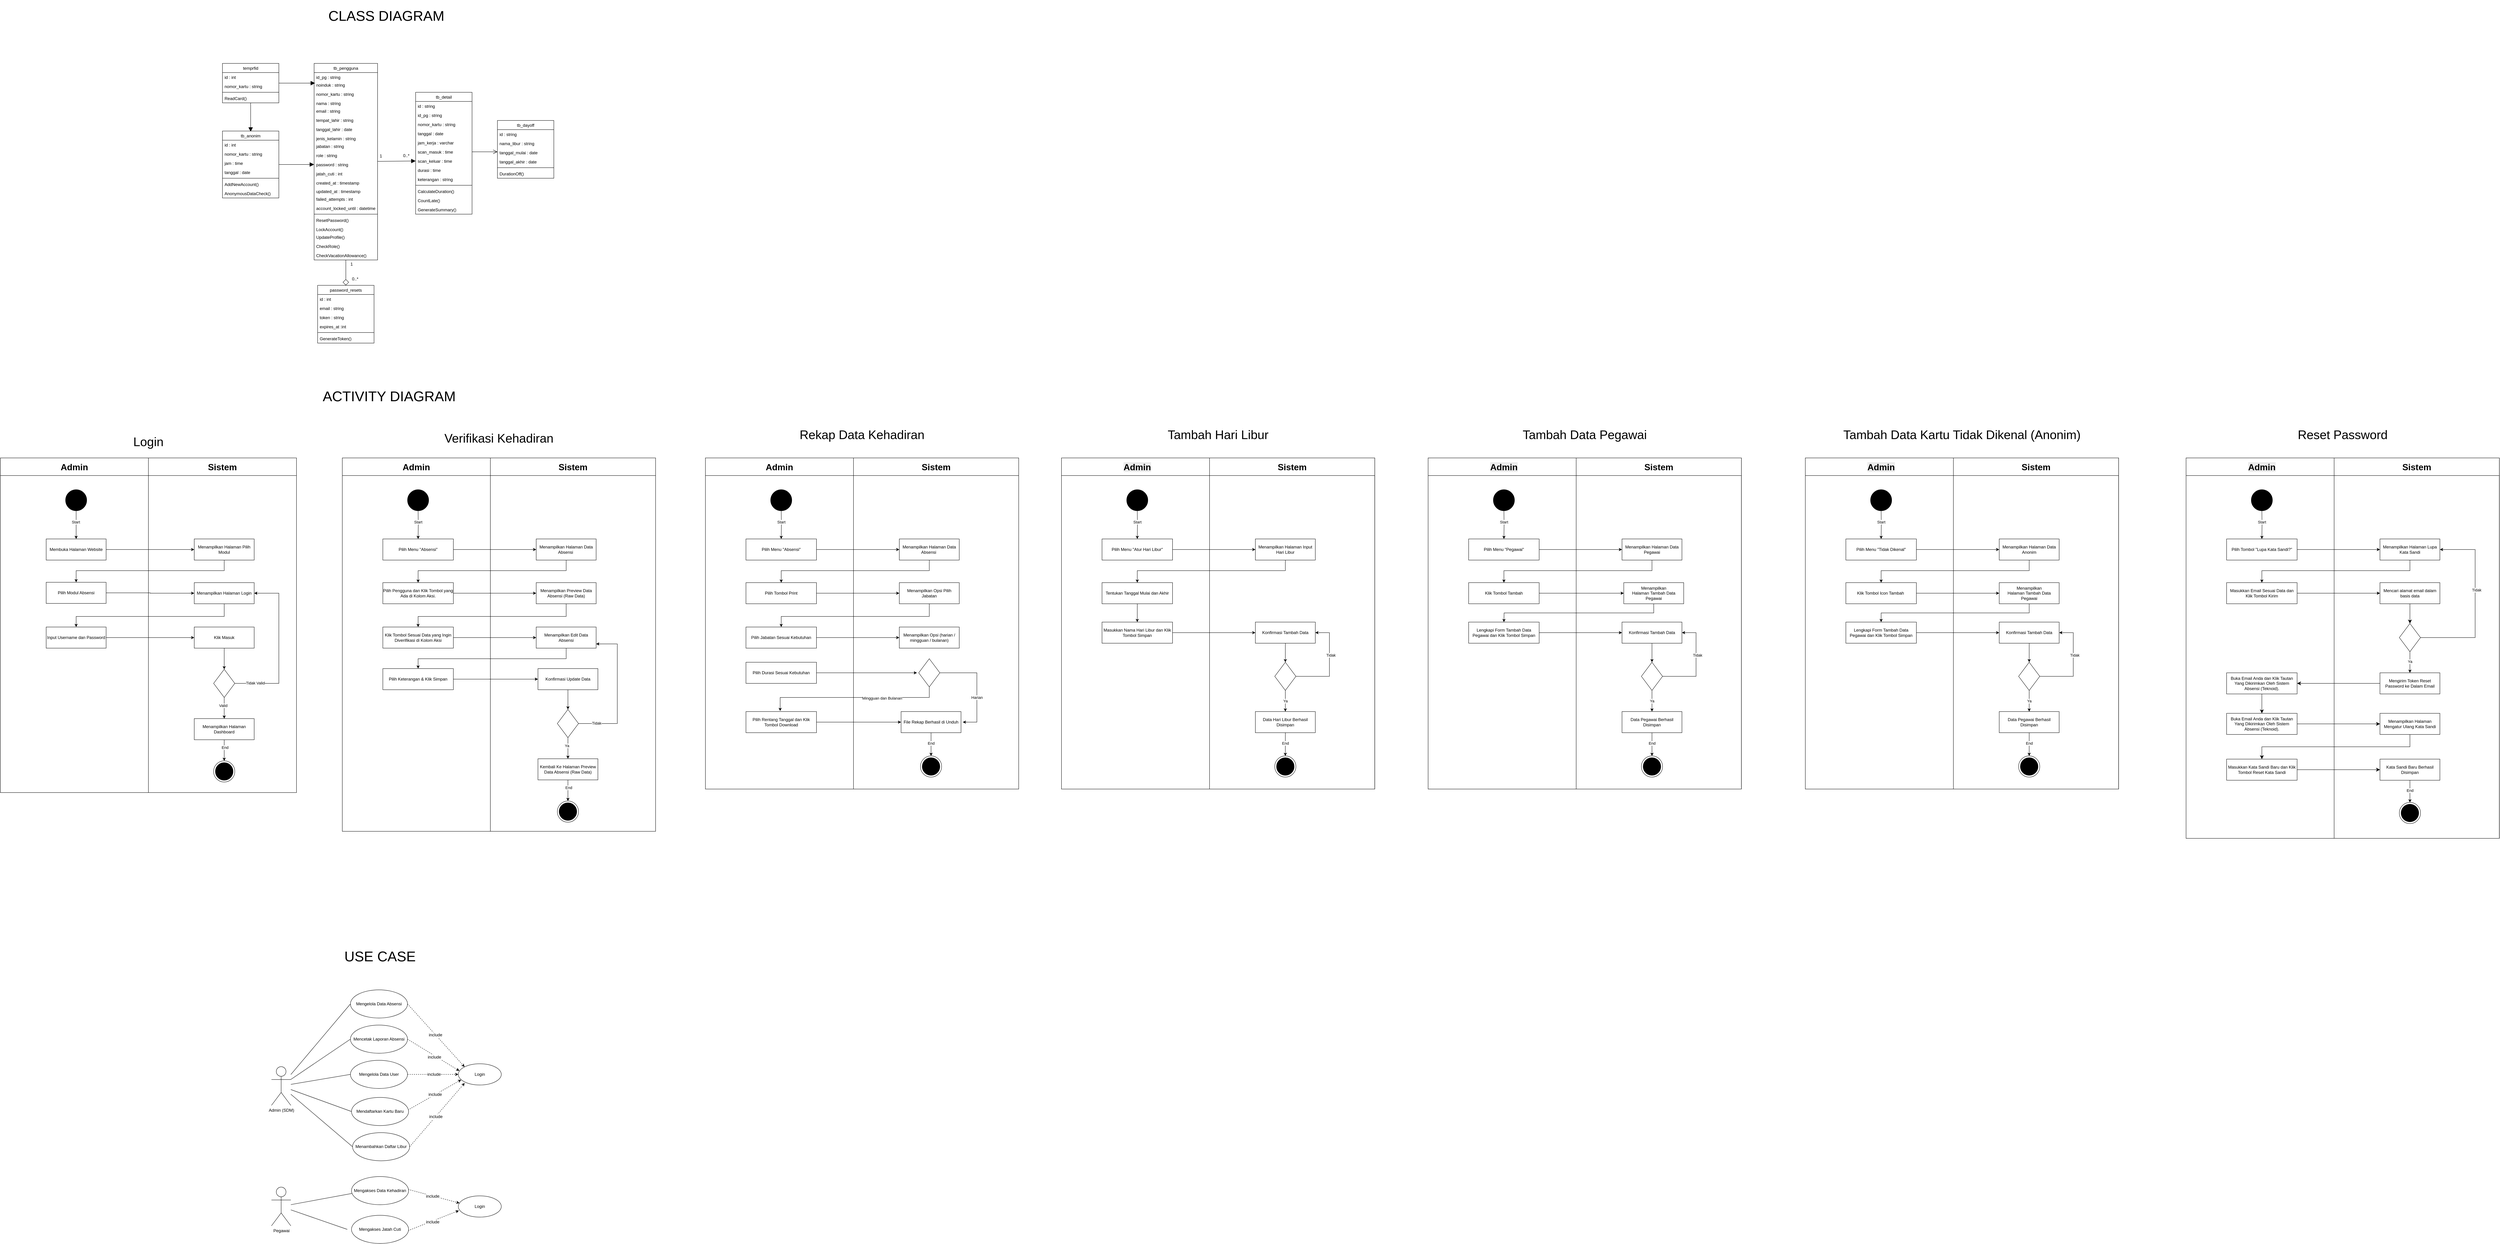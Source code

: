<mxfile version="27.0.8">
  <diagram id="C5RBs43oDa-KdzZeNtuy" name="Absensi">
    <mxGraphModel dx="3792" dy="1328" grid="1" gridSize="10" guides="1" tooltips="1" connect="1" arrows="1" fold="1" page="1" pageScale="1" pageWidth="827" pageHeight="1169" background="none" math="0" shadow="0">
      <root>
        <mxCell id="WIyWlLk6GJQsqaUBKTNV-0" />
        <mxCell id="WIyWlLk6GJQsqaUBKTNV-1" parent="WIyWlLk6GJQsqaUBKTNV-0" />
        <mxCell id="SyuBjHR5Lwldrf2_lOxi-8" style="edgeStyle=orthogonalEdgeStyle;rounded=0;orthogonalLoop=1;jettySize=auto;html=1;entryX=0.5;entryY=0;entryDx=0;entryDy=0;endArrow=diamond;endFill=0;endSize=15;" parent="WIyWlLk6GJQsqaUBKTNV-1" source="zkfFHV4jXpPFQw0GAbJ--0" target="zkfFHV4jXpPFQw0GAbJ--6" edge="1">
          <mxGeometry relative="1" as="geometry" />
        </mxCell>
        <mxCell id="5nP7kbD9M2K6WLKM_NLM-10" value="1" style="edgeLabel;html=1;align=center;verticalAlign=middle;resizable=0;points=[];fontSize=12;" parent="SyuBjHR5Lwldrf2_lOxi-8" vertex="1" connectable="0">
          <mxGeometry x="-0.648" y="-1" relative="1" as="geometry">
            <mxPoint x="17" y="-1" as="offset" />
          </mxGeometry>
        </mxCell>
        <mxCell id="SyuBjHR5Lwldrf2_lOxi-12" style="rounded=0;orthogonalLoop=1;jettySize=auto;html=1;entryX=0;entryY=0.5;entryDx=0;entryDy=0;endSize=10;endArrow=block;endFill=1;" parent="WIyWlLk6GJQsqaUBKTNV-1" source="zkfFHV4jXpPFQw0GAbJ--0" target="3MfYSc1OecgdVgET8Uy0-64" edge="1">
          <mxGeometry relative="1" as="geometry">
            <mxPoint x="470" y="609" as="targetPoint" />
          </mxGeometry>
        </mxCell>
        <mxCell id="zkfFHV4jXpPFQw0GAbJ--0" value="tb_pengguna" style="swimlane;fontStyle=0;align=center;verticalAlign=top;childLayout=stackLayout;horizontal=1;startSize=26;horizontalStack=0;resizeParent=1;resizeLast=0;collapsible=1;marginBottom=0;rounded=0;shadow=0;strokeWidth=1;" parent="WIyWlLk6GJQsqaUBKTNV-1" vertex="1">
          <mxGeometry x="200" y="330" width="180" height="558" as="geometry">
            <mxRectangle x="230" y="140" width="160" height="26" as="alternateBounds" />
          </mxGeometry>
        </mxCell>
        <mxCell id="zkfFHV4jXpPFQw0GAbJ--1" value="id_pg : string" style="text;align=left;verticalAlign=top;spacingLeft=4;spacingRight=4;overflow=hidden;rotatable=0;points=[[0,0.5],[1,0.5]];portConstraint=eastwest;" parent="zkfFHV4jXpPFQw0GAbJ--0" vertex="1">
          <mxGeometry y="26" width="180" height="22" as="geometry" />
        </mxCell>
        <mxCell id="zkfFHV4jXpPFQw0GAbJ--2" value="noinduk : string" style="text;align=left;verticalAlign=top;spacingLeft=4;spacingRight=4;overflow=hidden;rotatable=0;points=[[0,0.5],[1,0.5]];portConstraint=eastwest;rounded=0;shadow=0;html=0;" parent="zkfFHV4jXpPFQw0GAbJ--0" vertex="1">
          <mxGeometry y="48" width="180" height="26" as="geometry" />
        </mxCell>
        <mxCell id="zkfFHV4jXpPFQw0GAbJ--3" value="nomor_kartu : string" style="text;align=left;verticalAlign=top;spacingLeft=4;spacingRight=4;overflow=hidden;rotatable=0;points=[[0,0.5],[1,0.5]];portConstraint=eastwest;rounded=0;shadow=0;html=0;" parent="zkfFHV4jXpPFQw0GAbJ--0" vertex="1">
          <mxGeometry y="74" width="180" height="26" as="geometry" />
        </mxCell>
        <mxCell id="3MfYSc1OecgdVgET8Uy0-11" value="nama : string" style="text;align=left;verticalAlign=top;spacingLeft=4;spacingRight=4;overflow=hidden;rotatable=0;points=[[0,0.5],[1,0.5]];portConstraint=eastwest;" parent="zkfFHV4jXpPFQw0GAbJ--0" vertex="1">
          <mxGeometry y="100" width="180" height="22" as="geometry" />
        </mxCell>
        <mxCell id="3MfYSc1OecgdVgET8Uy0-13" value="email : string" style="text;align=left;verticalAlign=top;spacingLeft=4;spacingRight=4;overflow=hidden;rotatable=0;points=[[0,0.5],[1,0.5]];portConstraint=eastwest;rounded=0;shadow=0;html=0;" parent="zkfFHV4jXpPFQw0GAbJ--0" vertex="1">
          <mxGeometry y="122" width="180" height="26" as="geometry" />
        </mxCell>
        <mxCell id="3MfYSc1OecgdVgET8Uy0-24" value="tempat_lahir : string" style="text;align=left;verticalAlign=top;spacingLeft=4;spacingRight=4;overflow=hidden;rotatable=0;points=[[0,0.5],[1,0.5]];portConstraint=eastwest;rounded=0;shadow=0;html=0;" parent="zkfFHV4jXpPFQw0GAbJ--0" vertex="1">
          <mxGeometry y="148" width="180" height="26" as="geometry" />
        </mxCell>
        <mxCell id="3MfYSc1OecgdVgET8Uy0-21" value="tanggal_lahir : date" style="text;align=left;verticalAlign=top;spacingLeft=4;spacingRight=4;overflow=hidden;rotatable=0;points=[[0,0.5],[1,0.5]];portConstraint=eastwest;rounded=0;shadow=0;html=0;" parent="zkfFHV4jXpPFQw0GAbJ--0" vertex="1">
          <mxGeometry y="174" width="180" height="26" as="geometry" />
        </mxCell>
        <mxCell id="3MfYSc1OecgdVgET8Uy0-20" value="jenis_kelamin : string" style="text;align=left;verticalAlign=top;spacingLeft=4;spacingRight=4;overflow=hidden;rotatable=0;points=[[0,0.5],[1,0.5]];portConstraint=eastwest;" parent="zkfFHV4jXpPFQw0GAbJ--0" vertex="1">
          <mxGeometry y="200" width="180" height="22" as="geometry" />
        </mxCell>
        <mxCell id="3MfYSc1OecgdVgET8Uy0-22" value="jabatan : string" style="text;align=left;verticalAlign=top;spacingLeft=4;spacingRight=4;overflow=hidden;rotatable=0;points=[[0,0.5],[1,0.5]];portConstraint=eastwest;rounded=0;shadow=0;html=0;" parent="zkfFHV4jXpPFQw0GAbJ--0" vertex="1">
          <mxGeometry y="222" width="180" height="26" as="geometry" />
        </mxCell>
        <mxCell id="3MfYSc1OecgdVgET8Uy0-23" value="role : string" style="text;align=left;verticalAlign=top;spacingLeft=4;spacingRight=4;overflow=hidden;rotatable=0;points=[[0,0.5],[1,0.5]];portConstraint=eastwest;rounded=0;shadow=0;html=0;" parent="zkfFHV4jXpPFQw0GAbJ--0" vertex="1">
          <mxGeometry y="248" width="180" height="26" as="geometry" />
        </mxCell>
        <mxCell id="3MfYSc1OecgdVgET8Uy0-12" value="password : string" style="text;align=left;verticalAlign=top;spacingLeft=4;spacingRight=4;overflow=hidden;rotatable=0;points=[[0,0.5],[1,0.5]];portConstraint=eastwest;rounded=0;shadow=0;html=0;" parent="zkfFHV4jXpPFQw0GAbJ--0" vertex="1">
          <mxGeometry y="274" width="180" height="26" as="geometry" />
        </mxCell>
        <mxCell id="3MfYSc1OecgdVgET8Uy0-52" value="jatah_cuti : int" style="text;align=left;verticalAlign=top;spacingLeft=4;spacingRight=4;overflow=hidden;rotatable=0;points=[[0,0.5],[1,0.5]];portConstraint=eastwest;rounded=0;shadow=0;html=0;" parent="zkfFHV4jXpPFQw0GAbJ--0" vertex="1">
          <mxGeometry y="300" width="180" height="26" as="geometry" />
        </mxCell>
        <mxCell id="3MfYSc1OecgdVgET8Uy0-56" value="created_at : timestamp" style="text;align=left;verticalAlign=top;spacingLeft=4;spacingRight=4;overflow=hidden;rotatable=0;points=[[0,0.5],[1,0.5]];portConstraint=eastwest;rounded=0;shadow=0;html=0;" parent="zkfFHV4jXpPFQw0GAbJ--0" vertex="1">
          <mxGeometry y="326" width="180" height="24" as="geometry" />
        </mxCell>
        <mxCell id="3MfYSc1OecgdVgET8Uy0-55" value="updated_at : timestamp" style="text;align=left;verticalAlign=top;spacingLeft=4;spacingRight=4;overflow=hidden;rotatable=0;points=[[0,0.5],[1,0.5]];portConstraint=eastwest;" parent="zkfFHV4jXpPFQw0GAbJ--0" vertex="1">
          <mxGeometry y="350" width="180" height="22" as="geometry" />
        </mxCell>
        <mxCell id="3MfYSc1OecgdVgET8Uy0-54" value="failed_attempts : int" style="text;align=left;verticalAlign=top;spacingLeft=4;spacingRight=4;overflow=hidden;rotatable=0;points=[[0,0.5],[1,0.5]];portConstraint=eastwest;rounded=0;shadow=0;html=0;" parent="zkfFHV4jXpPFQw0GAbJ--0" vertex="1">
          <mxGeometry y="372" width="180" height="26" as="geometry" />
        </mxCell>
        <mxCell id="3MfYSc1OecgdVgET8Uy0-53" value="account_locked_until : datetime" style="text;align=left;verticalAlign=top;spacingLeft=4;spacingRight=4;overflow=hidden;rotatable=0;points=[[0,0.5],[1,0.5]];portConstraint=eastwest;rounded=0;shadow=0;html=0;" parent="zkfFHV4jXpPFQw0GAbJ--0" vertex="1">
          <mxGeometry y="398" width="180" height="26" as="geometry" />
        </mxCell>
        <mxCell id="zkfFHV4jXpPFQw0GAbJ--4" value="" style="line;html=1;strokeWidth=1;align=left;verticalAlign=middle;spacingTop=-1;spacingLeft=3;spacingRight=3;rotatable=0;labelPosition=right;points=[];portConstraint=eastwest;" parent="zkfFHV4jXpPFQw0GAbJ--0" vertex="1">
          <mxGeometry y="424" width="180" height="8" as="geometry" />
        </mxCell>
        <mxCell id="zkfFHV4jXpPFQw0GAbJ--5" value="ResetPassword()" style="text;align=left;verticalAlign=top;spacingLeft=4;spacingRight=4;overflow=hidden;rotatable=0;points=[[0,0.5],[1,0.5]];portConstraint=eastwest;" parent="zkfFHV4jXpPFQw0GAbJ--0" vertex="1">
          <mxGeometry y="432" width="180" height="26" as="geometry" />
        </mxCell>
        <mxCell id="3MfYSc1OecgdVgET8Uy0-65" value="LockAccount()" style="text;align=left;verticalAlign=top;spacingLeft=4;spacingRight=4;overflow=hidden;rotatable=0;points=[[0,0.5],[1,0.5]];portConstraint=eastwest;" parent="zkfFHV4jXpPFQw0GAbJ--0" vertex="1">
          <mxGeometry y="458" width="180" height="22" as="geometry" />
        </mxCell>
        <mxCell id="3MfYSc1OecgdVgET8Uy0-66" value="UpdateProfile()" style="text;align=left;verticalAlign=top;spacingLeft=4;spacingRight=4;overflow=hidden;rotatable=0;points=[[0,0.5],[1,0.5]];portConstraint=eastwest;rounded=0;shadow=0;html=0;" parent="zkfFHV4jXpPFQw0GAbJ--0" vertex="1">
          <mxGeometry y="480" width="180" height="26" as="geometry" />
        </mxCell>
        <mxCell id="3MfYSc1OecgdVgET8Uy0-67" value="CheckRole()" style="text;align=left;verticalAlign=top;spacingLeft=4;spacingRight=4;overflow=hidden;rotatable=0;points=[[0,0.5],[1,0.5]];portConstraint=eastwest;rounded=0;shadow=0;html=0;" parent="zkfFHV4jXpPFQw0GAbJ--0" vertex="1">
          <mxGeometry y="506" width="180" height="26" as="geometry" />
        </mxCell>
        <mxCell id="3MfYSc1OecgdVgET8Uy0-68" value="CheckVacationAllowance()" style="text;align=left;verticalAlign=top;spacingLeft=4;spacingRight=4;overflow=hidden;rotatable=0;points=[[0,0.5],[1,0.5]];portConstraint=eastwest;rounded=0;shadow=0;html=0;" parent="zkfFHV4jXpPFQw0GAbJ--0" vertex="1">
          <mxGeometry y="532" width="180" height="26" as="geometry" />
        </mxCell>
        <mxCell id="zkfFHV4jXpPFQw0GAbJ--6" value="password_resets" style="swimlane;fontStyle=0;align=center;verticalAlign=top;childLayout=stackLayout;horizontal=1;startSize=26;horizontalStack=0;resizeParent=1;resizeLast=0;collapsible=1;marginBottom=0;rounded=0;shadow=0;strokeWidth=1;" parent="WIyWlLk6GJQsqaUBKTNV-1" vertex="1">
          <mxGeometry x="210" y="960" width="160" height="164" as="geometry">
            <mxRectangle x="130" y="380" width="160" height="26" as="alternateBounds" />
          </mxGeometry>
        </mxCell>
        <mxCell id="zkfFHV4jXpPFQw0GAbJ--7" value="id : int" style="text;align=left;verticalAlign=top;spacingLeft=4;spacingRight=4;overflow=hidden;rotatable=0;points=[[0,0.5],[1,0.5]];portConstraint=eastwest;" parent="zkfFHV4jXpPFQw0GAbJ--6" vertex="1">
          <mxGeometry y="26" width="160" height="26" as="geometry" />
        </mxCell>
        <mxCell id="zkfFHV4jXpPFQw0GAbJ--8" value="email : string" style="text;align=left;verticalAlign=top;spacingLeft=4;spacingRight=4;overflow=hidden;rotatable=0;points=[[0,0.5],[1,0.5]];portConstraint=eastwest;rounded=0;shadow=0;html=0;" parent="zkfFHV4jXpPFQw0GAbJ--6" vertex="1">
          <mxGeometry y="52" width="160" height="26" as="geometry" />
        </mxCell>
        <mxCell id="zkfFHV4jXpPFQw0GAbJ--10" value="token : string" style="text;align=left;verticalAlign=top;spacingLeft=4;spacingRight=4;overflow=hidden;rotatable=0;points=[[0,0.5],[1,0.5]];portConstraint=eastwest;fontStyle=0" parent="zkfFHV4jXpPFQw0GAbJ--6" vertex="1">
          <mxGeometry y="78" width="160" height="26" as="geometry" />
        </mxCell>
        <mxCell id="3MfYSc1OecgdVgET8Uy0-58" value="expires_at :int" style="text;align=left;verticalAlign=top;spacingLeft=4;spacingRight=4;overflow=hidden;rotatable=0;points=[[0,0.5],[1,0.5]];portConstraint=eastwest;" parent="zkfFHV4jXpPFQw0GAbJ--6" vertex="1">
          <mxGeometry y="104" width="160" height="26" as="geometry" />
        </mxCell>
        <mxCell id="zkfFHV4jXpPFQw0GAbJ--9" value="" style="line;html=1;strokeWidth=1;align=left;verticalAlign=middle;spacingTop=-1;spacingLeft=3;spacingRight=3;rotatable=0;labelPosition=right;points=[];portConstraint=eastwest;" parent="zkfFHV4jXpPFQw0GAbJ--6" vertex="1">
          <mxGeometry y="130" width="160" height="8" as="geometry" />
        </mxCell>
        <mxCell id="zkfFHV4jXpPFQw0GAbJ--11" value="GenerateToken()" style="text;align=left;verticalAlign=top;spacingLeft=4;spacingRight=4;overflow=hidden;rotatable=0;points=[[0,0.5],[1,0.5]];portConstraint=eastwest;" parent="zkfFHV4jXpPFQw0GAbJ--6" vertex="1">
          <mxGeometry y="138" width="160" height="26" as="geometry" />
        </mxCell>
        <mxCell id="SyuBjHR5Lwldrf2_lOxi-14" style="edgeStyle=orthogonalEdgeStyle;rounded=0;orthogonalLoop=1;jettySize=auto;html=1;endArrow=block;startFill=0;endSize=10;endFill=1;" parent="WIyWlLk6GJQsqaUBKTNV-1" source="zkfFHV4jXpPFQw0GAbJ--13" edge="1">
          <mxGeometry relative="1" as="geometry">
            <mxPoint x="20" y="524" as="targetPoint" />
          </mxGeometry>
        </mxCell>
        <mxCell id="zkfFHV4jXpPFQw0GAbJ--13" value="temprfid" style="swimlane;fontStyle=0;align=center;verticalAlign=top;childLayout=stackLayout;horizontal=1;startSize=26;horizontalStack=0;resizeParent=1;resizeLast=0;collapsible=1;marginBottom=0;rounded=0;shadow=0;strokeWidth=1;" parent="WIyWlLk6GJQsqaUBKTNV-1" vertex="1">
          <mxGeometry x="-60" y="330" width="160" height="112" as="geometry">
            <mxRectangle x="340" y="380" width="170" height="26" as="alternateBounds" />
          </mxGeometry>
        </mxCell>
        <mxCell id="3MfYSc1OecgdVgET8Uy0-57" value="id : int" style="text;align=left;verticalAlign=top;spacingLeft=4;spacingRight=4;overflow=hidden;rotatable=0;points=[[0,0.5],[1,0.5]];portConstraint=eastwest;" parent="zkfFHV4jXpPFQw0GAbJ--13" vertex="1">
          <mxGeometry y="26" width="160" height="26" as="geometry" />
        </mxCell>
        <mxCell id="zkfFHV4jXpPFQw0GAbJ--14" value="nomor_kartu : string" style="text;align=left;verticalAlign=top;spacingLeft=4;spacingRight=4;overflow=hidden;rotatable=0;points=[[0,0.5],[1,0.5]];portConstraint=eastwest;" parent="zkfFHV4jXpPFQw0GAbJ--13" vertex="1">
          <mxGeometry y="52" width="160" height="26" as="geometry" />
        </mxCell>
        <mxCell id="zkfFHV4jXpPFQw0GAbJ--15" value="" style="line;html=1;strokeWidth=1;align=left;verticalAlign=middle;spacingTop=-1;spacingLeft=3;spacingRight=3;rotatable=0;labelPosition=right;points=[];portConstraint=eastwest;" parent="zkfFHV4jXpPFQw0GAbJ--13" vertex="1">
          <mxGeometry y="78" width="160" height="8" as="geometry" />
        </mxCell>
        <mxCell id="3MfYSc1OecgdVgET8Uy0-59" value="ReadCard()" style="text;align=left;verticalAlign=top;spacingLeft=4;spacingRight=4;overflow=hidden;rotatable=0;points=[[0,0.5],[1,0.5]];portConstraint=eastwest;" parent="zkfFHV4jXpPFQw0GAbJ--13" vertex="1">
          <mxGeometry y="86" width="160" height="26" as="geometry" />
        </mxCell>
        <mxCell id="zkfFHV4jXpPFQw0GAbJ--17" value="tb_detail" style="swimlane;fontStyle=0;align=center;verticalAlign=top;childLayout=stackLayout;horizontal=1;startSize=26;horizontalStack=0;resizeParent=1;resizeLast=0;collapsible=1;marginBottom=0;rounded=0;shadow=0;strokeWidth=1;" parent="WIyWlLk6GJQsqaUBKTNV-1" vertex="1">
          <mxGeometry x="488" y="412" width="160" height="346" as="geometry">
            <mxRectangle x="550" y="140" width="160" height="26" as="alternateBounds" />
          </mxGeometry>
        </mxCell>
        <mxCell id="zkfFHV4jXpPFQw0GAbJ--18" value="id : string" style="text;align=left;verticalAlign=top;spacingLeft=4;spacingRight=4;overflow=hidden;rotatable=0;points=[[0,0.5],[1,0.5]];portConstraint=eastwest;" parent="zkfFHV4jXpPFQw0GAbJ--17" vertex="1">
          <mxGeometry y="26" width="160" height="26" as="geometry" />
        </mxCell>
        <mxCell id="zkfFHV4jXpPFQw0GAbJ--19" value="id_pg : string" style="text;align=left;verticalAlign=top;spacingLeft=4;spacingRight=4;overflow=hidden;rotatable=0;points=[[0,0.5],[1,0.5]];portConstraint=eastwest;rounded=0;shadow=0;html=0;" parent="zkfFHV4jXpPFQw0GAbJ--17" vertex="1">
          <mxGeometry y="52" width="160" height="26" as="geometry" />
        </mxCell>
        <mxCell id="zkfFHV4jXpPFQw0GAbJ--20" value="nomor_kartu : string" style="text;align=left;verticalAlign=top;spacingLeft=4;spacingRight=4;overflow=hidden;rotatable=0;points=[[0,0.5],[1,0.5]];portConstraint=eastwest;rounded=0;shadow=0;html=0;" parent="zkfFHV4jXpPFQw0GAbJ--17" vertex="1">
          <mxGeometry y="78" width="160" height="26" as="geometry" />
        </mxCell>
        <mxCell id="zkfFHV4jXpPFQw0GAbJ--21" value="tanggal : date" style="text;align=left;verticalAlign=top;spacingLeft=4;spacingRight=4;overflow=hidden;rotatable=0;points=[[0,0.5],[1,0.5]];portConstraint=eastwest;rounded=0;shadow=0;html=0;" parent="zkfFHV4jXpPFQw0GAbJ--17" vertex="1">
          <mxGeometry y="104" width="160" height="26" as="geometry" />
        </mxCell>
        <mxCell id="zkfFHV4jXpPFQw0GAbJ--22" value="jam_kerja : varchar" style="text;align=left;verticalAlign=top;spacingLeft=4;spacingRight=4;overflow=hidden;rotatable=0;points=[[0,0.5],[1,0.5]];portConstraint=eastwest;rounded=0;shadow=0;html=0;" parent="zkfFHV4jXpPFQw0GAbJ--17" vertex="1">
          <mxGeometry y="130" width="160" height="26" as="geometry" />
        </mxCell>
        <mxCell id="SyuBjHR5Lwldrf2_lOxi-9" style="edgeStyle=orthogonalEdgeStyle;rounded=0;orthogonalLoop=1;jettySize=auto;html=1;endArrow=open;endFill=0;endSize=10;" parent="zkfFHV4jXpPFQw0GAbJ--17" source="3MfYSc1OecgdVgET8Uy0-60" edge="1">
          <mxGeometry relative="1" as="geometry">
            <mxPoint x="232" y="169" as="targetPoint" />
          </mxGeometry>
        </mxCell>
        <mxCell id="3MfYSc1OecgdVgET8Uy0-60" value="scan_masuk : time" style="text;align=left;verticalAlign=top;spacingLeft=4;spacingRight=4;overflow=hidden;rotatable=0;points=[[0,0.5],[1,0.5]];portConstraint=eastwest;rounded=0;shadow=0;html=0;" parent="zkfFHV4jXpPFQw0GAbJ--17" vertex="1">
          <mxGeometry y="156" width="160" height="26" as="geometry" />
        </mxCell>
        <mxCell id="3MfYSc1OecgdVgET8Uy0-64" value="scan_keluar : time" style="text;align=left;verticalAlign=top;spacingLeft=4;spacingRight=4;overflow=hidden;rotatable=0;points=[[0,0.5],[1,0.5]];portConstraint=eastwest;" parent="zkfFHV4jXpPFQw0GAbJ--17" vertex="1">
          <mxGeometry y="182" width="160" height="26" as="geometry" />
        </mxCell>
        <mxCell id="3MfYSc1OecgdVgET8Uy0-63" value="durasi : time" style="text;align=left;verticalAlign=top;spacingLeft=4;spacingRight=4;overflow=hidden;rotatable=0;points=[[0,0.5],[1,0.5]];portConstraint=eastwest;rounded=0;shadow=0;html=0;" parent="zkfFHV4jXpPFQw0GAbJ--17" vertex="1">
          <mxGeometry y="208" width="160" height="26" as="geometry" />
        </mxCell>
        <mxCell id="3MfYSc1OecgdVgET8Uy0-62" value="keterangan : string" style="text;align=left;verticalAlign=top;spacingLeft=4;spacingRight=4;overflow=hidden;rotatable=0;points=[[0,0.5],[1,0.5]];portConstraint=eastwest;rounded=0;shadow=0;html=0;" parent="zkfFHV4jXpPFQw0GAbJ--17" vertex="1">
          <mxGeometry y="234" width="160" height="26" as="geometry" />
        </mxCell>
        <mxCell id="zkfFHV4jXpPFQw0GAbJ--23" value="" style="line;html=1;strokeWidth=1;align=left;verticalAlign=middle;spacingTop=-1;spacingLeft=3;spacingRight=3;rotatable=0;labelPosition=right;points=[];portConstraint=eastwest;" parent="zkfFHV4jXpPFQw0GAbJ--17" vertex="1">
          <mxGeometry y="260" width="160" height="8" as="geometry" />
        </mxCell>
        <mxCell id="zkfFHV4jXpPFQw0GAbJ--24" value="CalculateDuration()" style="text;align=left;verticalAlign=top;spacingLeft=4;spacingRight=4;overflow=hidden;rotatable=0;points=[[0,0.5],[1,0.5]];portConstraint=eastwest;" parent="zkfFHV4jXpPFQw0GAbJ--17" vertex="1">
          <mxGeometry y="268" width="160" height="26" as="geometry" />
        </mxCell>
        <mxCell id="3MfYSc1OecgdVgET8Uy0-61" value="CountLate()" style="text;align=left;verticalAlign=top;spacingLeft=4;spacingRight=4;overflow=hidden;rotatable=0;points=[[0,0.5],[1,0.5]];portConstraint=eastwest;rounded=0;shadow=0;html=0;" parent="zkfFHV4jXpPFQw0GAbJ--17" vertex="1">
          <mxGeometry y="294" width="160" height="26" as="geometry" />
        </mxCell>
        <mxCell id="zkfFHV4jXpPFQw0GAbJ--25" value="GenerateSummary()" style="text;align=left;verticalAlign=top;spacingLeft=4;spacingRight=4;overflow=hidden;rotatable=0;points=[[0,0.5],[1,0.5]];portConstraint=eastwest;" parent="zkfFHV4jXpPFQw0GAbJ--17" vertex="1">
          <mxGeometry y="320" width="160" height="26" as="geometry" />
        </mxCell>
        <mxCell id="3MfYSc1OecgdVgET8Uy0-2" value="ACTIVITY DIAGRAM" style="text;align=center;verticalAlign=middle;spacingLeft=4;spacingRight=4;overflow=hidden;rotatable=0;points=[[0,0.5],[1,0.5]];portConstraint=eastwest;fontSize=40;" parent="WIyWlLk6GJQsqaUBKTNV-1" vertex="1">
          <mxGeometry x="148" y="1230" width="530" height="80" as="geometry" />
        </mxCell>
        <mxCell id="3MfYSc1OecgdVgET8Uy0-3" value="CLASS DIAGRAM" style="text;align=center;verticalAlign=middle;spacingLeft=4;spacingRight=4;overflow=hidden;rotatable=0;points=[[0,0.5],[1,0.5]];portConstraint=eastwest;fontSize=40;" parent="WIyWlLk6GJQsqaUBKTNV-1" vertex="1">
          <mxGeometry x="140" y="150" width="530" height="80" as="geometry" />
        </mxCell>
        <mxCell id="3MfYSc1OecgdVgET8Uy0-4" value="USE CASE" style="text;align=center;verticalAlign=middle;spacingLeft=4;spacingRight=4;overflow=hidden;rotatable=0;points=[[0,0.5],[1,0.5]];portConstraint=eastwest;fontSize=40;" parent="WIyWlLk6GJQsqaUBKTNV-1" vertex="1">
          <mxGeometry x="122" y="2820" width="530" height="80" as="geometry" />
        </mxCell>
        <mxCell id="3MfYSc1OecgdVgET8Uy0-37" style="rounded=0;orthogonalLoop=1;jettySize=auto;html=1;entryX=0;entryY=0;entryDx=0;entryDy=0;exitX=1;exitY=0.5;exitDx=0;exitDy=0;dashed=1;" parent="WIyWlLk6GJQsqaUBKTNV-1" source="3MfYSc1OecgdVgET8Uy0-5" target="3MfYSc1OecgdVgET8Uy0-28" edge="1">
          <mxGeometry relative="1" as="geometry" />
        </mxCell>
        <mxCell id="5nP7kbD9M2K6WLKM_NLM-0" value="include" style="edgeLabel;html=1;align=center;verticalAlign=middle;resizable=0;points=[];fontSize=12;" parent="3MfYSc1OecgdVgET8Uy0-37" vertex="1" connectable="0">
          <mxGeometry x="-0.02" relative="1" as="geometry">
            <mxPoint as="offset" />
          </mxGeometry>
        </mxCell>
        <mxCell id="3MfYSc1OecgdVgET8Uy0-5" value="Mengelola Data Absensi" style="ellipse;whiteSpace=wrap;html=1;" parent="WIyWlLk6GJQsqaUBKTNV-1" vertex="1">
          <mxGeometry x="303" y="2960" width="162" height="80" as="geometry" />
        </mxCell>
        <mxCell id="3MfYSc1OecgdVgET8Uy0-29" style="rounded=0;orthogonalLoop=1;jettySize=auto;html=1;entryX=0;entryY=0.5;entryDx=0;entryDy=0;strokeColor=default;endArrow=none;startFill=0;" parent="WIyWlLk6GJQsqaUBKTNV-1" source="3MfYSc1OecgdVgET8Uy0-6" target="3MfYSc1OecgdVgET8Uy0-5" edge="1">
          <mxGeometry relative="1" as="geometry" />
        </mxCell>
        <mxCell id="3MfYSc1OecgdVgET8Uy0-31" style="rounded=0;orthogonalLoop=1;jettySize=auto;html=1;entryX=0;entryY=0.5;entryDx=0;entryDy=0;strokeColor=default;endArrow=none;startFill=0;" parent="WIyWlLk6GJQsqaUBKTNV-1" source="3MfYSc1OecgdVgET8Uy0-6" target="3MfYSc1OecgdVgET8Uy0-8" edge="1">
          <mxGeometry relative="1" as="geometry" />
        </mxCell>
        <mxCell id="3MfYSc1OecgdVgET8Uy0-32" style="rounded=0;orthogonalLoop=1;jettySize=auto;html=1;entryX=0;entryY=0.5;entryDx=0;entryDy=0;strokeColor=default;endArrow=none;startFill=0;" parent="WIyWlLk6GJQsqaUBKTNV-1" source="3MfYSc1OecgdVgET8Uy0-6" target="3MfYSc1OecgdVgET8Uy0-9" edge="1">
          <mxGeometry relative="1" as="geometry" />
        </mxCell>
        <mxCell id="3MfYSc1OecgdVgET8Uy0-34" style="rounded=0;orthogonalLoop=1;jettySize=auto;html=1;entryX=0;entryY=0.5;entryDx=0;entryDy=0;strokeColor=default;endArrow=none;startFill=0;" parent="WIyWlLk6GJQsqaUBKTNV-1" source="3MfYSc1OecgdVgET8Uy0-6" target="3MfYSc1OecgdVgET8Uy0-25" edge="1">
          <mxGeometry relative="1" as="geometry" />
        </mxCell>
        <mxCell id="3MfYSc1OecgdVgET8Uy0-6" value="Admin (SDM)" style="shape=umlActor;verticalLabelPosition=bottom;verticalAlign=top;html=1;outlineConnect=0;" parent="WIyWlLk6GJQsqaUBKTNV-1" vertex="1">
          <mxGeometry x="79" y="3178" width="55" height="110" as="geometry" />
        </mxCell>
        <mxCell id="3MfYSc1OecgdVgET8Uy0-7" value="Pegawai" style="shape=umlActor;verticalLabelPosition=bottom;verticalAlign=top;html=1;outlineConnect=0;" parent="WIyWlLk6GJQsqaUBKTNV-1" vertex="1">
          <mxGeometry x="79" y="3520" width="55" height="110" as="geometry" />
        </mxCell>
        <mxCell id="3MfYSc1OecgdVgET8Uy0-38" style="rounded=0;orthogonalLoop=1;jettySize=auto;html=1;entryX=0.024;entryY=0.333;entryDx=0;entryDy=0;entryPerimeter=0;exitX=1;exitY=0.5;exitDx=0;exitDy=0;dashed=1;" parent="WIyWlLk6GJQsqaUBKTNV-1" source="3MfYSc1OecgdVgET8Uy0-8" target="3MfYSc1OecgdVgET8Uy0-28" edge="1">
          <mxGeometry relative="1" as="geometry" />
        </mxCell>
        <mxCell id="5nP7kbD9M2K6WLKM_NLM-1" value="include" style="edgeLabel;html=1;align=center;verticalAlign=middle;resizable=0;points=[];fontSize=12;" parent="3MfYSc1OecgdVgET8Uy0-38" vertex="1" connectable="0">
          <mxGeometry x="-0.076" y="-1" relative="1" as="geometry">
            <mxPoint x="8" y="8" as="offset" />
          </mxGeometry>
        </mxCell>
        <mxCell id="3MfYSc1OecgdVgET8Uy0-8" value="Mencetak Laporan Absensi" style="ellipse;whiteSpace=wrap;html=1;" parent="WIyWlLk6GJQsqaUBKTNV-1" vertex="1">
          <mxGeometry x="303" y="3060" width="162" height="80" as="geometry" />
        </mxCell>
        <mxCell id="3MfYSc1OecgdVgET8Uy0-39" style="rounded=0;orthogonalLoop=1;jettySize=auto;html=1;dashed=1;" parent="WIyWlLk6GJQsqaUBKTNV-1" source="3MfYSc1OecgdVgET8Uy0-9" target="3MfYSc1OecgdVgET8Uy0-28" edge="1">
          <mxGeometry relative="1" as="geometry" />
        </mxCell>
        <mxCell id="5nP7kbD9M2K6WLKM_NLM-2" value="include" style="edgeLabel;html=1;align=center;verticalAlign=middle;resizable=0;points=[];fontSize=12;" parent="3MfYSc1OecgdVgET8Uy0-39" vertex="1" connectable="0">
          <mxGeometry x="-0.225" y="1" relative="1" as="geometry">
            <mxPoint x="19" y="1" as="offset" />
          </mxGeometry>
        </mxCell>
        <mxCell id="3MfYSc1OecgdVgET8Uy0-9" value="Mengelola Data User" style="ellipse;whiteSpace=wrap;html=1;" parent="WIyWlLk6GJQsqaUBKTNV-1" vertex="1">
          <mxGeometry x="303" y="3160" width="162" height="80" as="geometry" />
        </mxCell>
        <mxCell id="3MfYSc1OecgdVgET8Uy0-41" style="rounded=0;orthogonalLoop=1;jettySize=auto;html=1;entryX=0.066;entryY=0.755;entryDx=0;entryDy=0;entryPerimeter=0;exitX=0.987;exitY=0.449;exitDx=0;exitDy=0;exitPerimeter=0;dashed=1;" parent="WIyWlLk6GJQsqaUBKTNV-1" source="3MfYSc1OecgdVgET8Uy0-25" target="3MfYSc1OecgdVgET8Uy0-28" edge="1">
          <mxGeometry relative="1" as="geometry" />
        </mxCell>
        <mxCell id="5nP7kbD9M2K6WLKM_NLM-4" value="include" style="edgeLabel;html=1;align=center;verticalAlign=middle;resizable=0;points=[];fontSize=12;" parent="3MfYSc1OecgdVgET8Uy0-41" vertex="1" connectable="0">
          <mxGeometry x="0.024" y="1" relative="1" as="geometry">
            <mxPoint as="offset" />
          </mxGeometry>
        </mxCell>
        <mxCell id="3MfYSc1OecgdVgET8Uy0-25" value="Mendaftarkan Kartu Baru" style="ellipse;whiteSpace=wrap;html=1;" parent="WIyWlLk6GJQsqaUBKTNV-1" vertex="1">
          <mxGeometry x="306" y="3265.36" width="162" height="80" as="geometry" />
        </mxCell>
        <mxCell id="3MfYSc1OecgdVgET8Uy0-42" style="rounded=0;orthogonalLoop=1;jettySize=auto;html=1;entryX=0.148;entryY=0.906;entryDx=0;entryDy=0;entryPerimeter=0;exitX=1;exitY=0.5;exitDx=0;exitDy=0;dashed=1;" parent="WIyWlLk6GJQsqaUBKTNV-1" source="3MfYSc1OecgdVgET8Uy0-26" target="3MfYSc1OecgdVgET8Uy0-28" edge="1">
          <mxGeometry relative="1" as="geometry" />
        </mxCell>
        <mxCell id="5nP7kbD9M2K6WLKM_NLM-5" value="include" style="edgeLabel;html=1;align=center;verticalAlign=middle;resizable=0;points=[];fontSize=12;" parent="3MfYSc1OecgdVgET8Uy0-42" vertex="1" connectable="0">
          <mxGeometry x="-0.049" relative="1" as="geometry">
            <mxPoint as="offset" />
          </mxGeometry>
        </mxCell>
        <mxCell id="3MfYSc1OecgdVgET8Uy0-26" value="Menambahkan Daftar Libur" style="ellipse;whiteSpace=wrap;html=1;" parent="WIyWlLk6GJQsqaUBKTNV-1" vertex="1">
          <mxGeometry x="309" y="3365.36" width="162" height="80" as="geometry" />
        </mxCell>
        <mxCell id="3MfYSc1OecgdVgET8Uy0-28" value="Login" style="ellipse;whiteSpace=wrap;html=1;" parent="WIyWlLk6GJQsqaUBKTNV-1" vertex="1">
          <mxGeometry x="609" y="3169.87" width="122" height="60.25" as="geometry" />
        </mxCell>
        <mxCell id="3MfYSc1OecgdVgET8Uy0-35" style="rounded=0;orthogonalLoop=1;jettySize=auto;html=1;entryX=0;entryY=0.5;entryDx=0;entryDy=0;strokeColor=default;endArrow=none;startFill=0;" parent="WIyWlLk6GJQsqaUBKTNV-1" source="3MfYSc1OecgdVgET8Uy0-6" target="3MfYSc1OecgdVgET8Uy0-26" edge="1">
          <mxGeometry relative="1" as="geometry" />
        </mxCell>
        <mxCell id="3MfYSc1OecgdVgET8Uy0-50" style="rounded=0;orthogonalLoop=1;jettySize=auto;html=1;entryX=0.027;entryY=0.339;entryDx=0;entryDy=0;exitX=0.993;exitY=0.457;exitDx=0;exitDy=0;exitPerimeter=0;entryPerimeter=0;dashed=1;" parent="WIyWlLk6GJQsqaUBKTNV-1" source="3MfYSc1OecgdVgET8Uy0-43" target="3MfYSc1OecgdVgET8Uy0-46" edge="1">
          <mxGeometry relative="1" as="geometry" />
        </mxCell>
        <mxCell id="5nP7kbD9M2K6WLKM_NLM-6" value="include" style="edgeLabel;html=1;align=center;verticalAlign=middle;resizable=0;points=[];fontSize=12;" parent="3MfYSc1OecgdVgET8Uy0-50" vertex="1" connectable="0">
          <mxGeometry x="-0.041" y="-1" relative="1" as="geometry">
            <mxPoint as="offset" />
          </mxGeometry>
        </mxCell>
        <mxCell id="3MfYSc1OecgdVgET8Uy0-43" value="Mengakses Data Kehadiran" style="ellipse;whiteSpace=wrap;html=1;" parent="WIyWlLk6GJQsqaUBKTNV-1" vertex="1">
          <mxGeometry x="306" y="3490" width="162" height="80" as="geometry" />
        </mxCell>
        <mxCell id="3MfYSc1OecgdVgET8Uy0-51" style="rounded=0;orthogonalLoop=1;jettySize=auto;html=1;exitX=0.993;exitY=0.543;exitDx=0;exitDy=0;exitPerimeter=0;entryX=0.013;entryY=0.693;entryDx=0;entryDy=0;entryPerimeter=0;dashed=1;" parent="WIyWlLk6GJQsqaUBKTNV-1" source="3MfYSc1OecgdVgET8Uy0-44" target="3MfYSc1OecgdVgET8Uy0-46" edge="1">
          <mxGeometry relative="1" as="geometry" />
        </mxCell>
        <mxCell id="5nP7kbD9M2K6WLKM_NLM-7" value="include" style="edgeLabel;html=1;align=center;verticalAlign=middle;resizable=0;points=[];fontSize=12;" parent="3MfYSc1OecgdVgET8Uy0-51" vertex="1" connectable="0">
          <mxGeometry x="-0.054" y="-2" relative="1" as="geometry">
            <mxPoint as="offset" />
          </mxGeometry>
        </mxCell>
        <mxCell id="3MfYSc1OecgdVgET8Uy0-44" value="Mengakses&amp;nbsp;Jatah Cuti" style="ellipse;whiteSpace=wrap;html=1;" parent="WIyWlLk6GJQsqaUBKTNV-1" vertex="1">
          <mxGeometry x="306" y="3600" width="162" height="80" as="geometry" />
        </mxCell>
        <mxCell id="3MfYSc1OecgdVgET8Uy0-46" value="Login" style="ellipse;whiteSpace=wrap;html=1;" parent="WIyWlLk6GJQsqaUBKTNV-1" vertex="1">
          <mxGeometry x="609" y="3544.88" width="122" height="60.25" as="geometry" />
        </mxCell>
        <mxCell id="3MfYSc1OecgdVgET8Uy0-48" style="rounded=0;orthogonalLoop=1;jettySize=auto;html=1;entryX=0.013;entryY=0.599;entryDx=0;entryDy=0;entryPerimeter=0;strokeColor=default;endArrow=none;startFill=0;" parent="WIyWlLk6GJQsqaUBKTNV-1" source="3MfYSc1OecgdVgET8Uy0-7" target="3MfYSc1OecgdVgET8Uy0-43" edge="1">
          <mxGeometry relative="1" as="geometry">
            <mxPoint x="54" y="3120" as="sourcePoint" />
            <mxPoint x="222" y="3355" as="targetPoint" />
          </mxGeometry>
        </mxCell>
        <mxCell id="3MfYSc1OecgdVgET8Uy0-49" style="rounded=0;orthogonalLoop=1;jettySize=auto;html=1;strokeColor=default;endArrow=none;startFill=0;" parent="WIyWlLk6GJQsqaUBKTNV-1" source="3MfYSc1OecgdVgET8Uy0-7" edge="1">
          <mxGeometry relative="1" as="geometry">
            <mxPoint x="164" y="3579" as="sourcePoint" />
            <mxPoint x="294" y="3640" as="targetPoint" />
          </mxGeometry>
        </mxCell>
        <mxCell id="3MfYSc1OecgdVgET8Uy0-69" value="tb_dayoff" style="swimlane;fontStyle=0;align=center;verticalAlign=top;childLayout=stackLayout;horizontal=1;startSize=26;horizontalStack=0;resizeParent=1;resizeLast=0;collapsible=1;marginBottom=0;rounded=0;shadow=0;strokeWidth=1;" parent="WIyWlLk6GJQsqaUBKTNV-1" vertex="1">
          <mxGeometry x="720" y="492" width="160" height="164" as="geometry">
            <mxRectangle x="130" y="380" width="160" height="26" as="alternateBounds" />
          </mxGeometry>
        </mxCell>
        <mxCell id="3MfYSc1OecgdVgET8Uy0-70" value="id : string" style="text;align=left;verticalAlign=top;spacingLeft=4;spacingRight=4;overflow=hidden;rotatable=0;points=[[0,0.5],[1,0.5]];portConstraint=eastwest;" parent="3MfYSc1OecgdVgET8Uy0-69" vertex="1">
          <mxGeometry y="26" width="160" height="26" as="geometry" />
        </mxCell>
        <mxCell id="3MfYSc1OecgdVgET8Uy0-71" value="nama_libur : string" style="text;align=left;verticalAlign=top;spacingLeft=4;spacingRight=4;overflow=hidden;rotatable=0;points=[[0,0.5],[1,0.5]];portConstraint=eastwest;rounded=0;shadow=0;html=0;" parent="3MfYSc1OecgdVgET8Uy0-69" vertex="1">
          <mxGeometry y="52" width="160" height="26" as="geometry" />
        </mxCell>
        <mxCell id="3MfYSc1OecgdVgET8Uy0-72" value="tanggal_mulai : date" style="text;align=left;verticalAlign=top;spacingLeft=4;spacingRight=4;overflow=hidden;rotatable=0;points=[[0,0.5],[1,0.5]];portConstraint=eastwest;fontStyle=0" parent="3MfYSc1OecgdVgET8Uy0-69" vertex="1">
          <mxGeometry y="78" width="160" height="26" as="geometry" />
        </mxCell>
        <mxCell id="3MfYSc1OecgdVgET8Uy0-73" value="tanggal_akhir : date" style="text;align=left;verticalAlign=top;spacingLeft=4;spacingRight=4;overflow=hidden;rotatable=0;points=[[0,0.5],[1,0.5]];portConstraint=eastwest;" parent="3MfYSc1OecgdVgET8Uy0-69" vertex="1">
          <mxGeometry y="104" width="160" height="26" as="geometry" />
        </mxCell>
        <mxCell id="3MfYSc1OecgdVgET8Uy0-74" value="" style="line;html=1;strokeWidth=1;align=left;verticalAlign=middle;spacingTop=-1;spacingLeft=3;spacingRight=3;rotatable=0;labelPosition=right;points=[];portConstraint=eastwest;" parent="3MfYSc1OecgdVgET8Uy0-69" vertex="1">
          <mxGeometry y="130" width="160" height="8" as="geometry" />
        </mxCell>
        <mxCell id="3MfYSc1OecgdVgET8Uy0-75" value="DurationOff()" style="text;align=left;verticalAlign=top;spacingLeft=4;spacingRight=4;overflow=hidden;rotatable=0;points=[[0,0.5],[1,0.5]];portConstraint=eastwest;" parent="3MfYSc1OecgdVgET8Uy0-69" vertex="1">
          <mxGeometry y="138" width="160" height="26" as="geometry" />
        </mxCell>
        <mxCell id="SyuBjHR5Lwldrf2_lOxi-16" style="edgeStyle=orthogonalEdgeStyle;rounded=0;orthogonalLoop=1;jettySize=auto;html=1;entryX=0;entryY=0.5;entryDx=0;entryDy=0;endArrow=block;startFill=0;endSize=10;endFill=1;" parent="WIyWlLk6GJQsqaUBKTNV-1" source="SyuBjHR5Lwldrf2_lOxi-0" target="3MfYSc1OecgdVgET8Uy0-12" edge="1">
          <mxGeometry relative="1" as="geometry" />
        </mxCell>
        <mxCell id="SyuBjHR5Lwldrf2_lOxi-0" value="tb_anonim" style="swimlane;fontStyle=0;align=center;verticalAlign=top;childLayout=stackLayout;horizontal=1;startSize=26;horizontalStack=0;resizeParent=1;resizeLast=0;collapsible=1;marginBottom=0;rounded=0;shadow=0;strokeWidth=1;" parent="WIyWlLk6GJQsqaUBKTNV-1" vertex="1">
          <mxGeometry x="-60" y="522" width="160" height="190" as="geometry">
            <mxRectangle x="130" y="380" width="160" height="26" as="alternateBounds" />
          </mxGeometry>
        </mxCell>
        <mxCell id="SyuBjHR5Lwldrf2_lOxi-1" value="id : int" style="text;align=left;verticalAlign=top;spacingLeft=4;spacingRight=4;overflow=hidden;rotatable=0;points=[[0,0.5],[1,0.5]];portConstraint=eastwest;" parent="SyuBjHR5Lwldrf2_lOxi-0" vertex="1">
          <mxGeometry y="26" width="160" height="26" as="geometry" />
        </mxCell>
        <mxCell id="SyuBjHR5Lwldrf2_lOxi-2" value="nomor_kartu : string" style="text;align=left;verticalAlign=top;spacingLeft=4;spacingRight=4;overflow=hidden;rotatable=0;points=[[0,0.5],[1,0.5]];portConstraint=eastwest;rounded=0;shadow=0;html=0;" parent="SyuBjHR5Lwldrf2_lOxi-0" vertex="1">
          <mxGeometry y="52" width="160" height="26" as="geometry" />
        </mxCell>
        <mxCell id="SyuBjHR5Lwldrf2_lOxi-3" value="jam : time" style="text;align=left;verticalAlign=top;spacingLeft=4;spacingRight=4;overflow=hidden;rotatable=0;points=[[0,0.5],[1,0.5]];portConstraint=eastwest;fontStyle=0" parent="SyuBjHR5Lwldrf2_lOxi-0" vertex="1">
          <mxGeometry y="78" width="160" height="26" as="geometry" />
        </mxCell>
        <mxCell id="SyuBjHR5Lwldrf2_lOxi-4" value="tanggal : date" style="text;align=left;verticalAlign=top;spacingLeft=4;spacingRight=4;overflow=hidden;rotatable=0;points=[[0,0.5],[1,0.5]];portConstraint=eastwest;" parent="SyuBjHR5Lwldrf2_lOxi-0" vertex="1">
          <mxGeometry y="104" width="160" height="26" as="geometry" />
        </mxCell>
        <mxCell id="SyuBjHR5Lwldrf2_lOxi-5" value="" style="line;html=1;strokeWidth=1;align=left;verticalAlign=middle;spacingTop=-1;spacingLeft=3;spacingRight=3;rotatable=0;labelPosition=right;points=[];portConstraint=eastwest;" parent="SyuBjHR5Lwldrf2_lOxi-0" vertex="1">
          <mxGeometry y="130" width="160" height="8" as="geometry" />
        </mxCell>
        <mxCell id="SyuBjHR5Lwldrf2_lOxi-6" value="AddNewAccount()    " style="text;align=left;verticalAlign=top;spacingLeft=4;spacingRight=4;overflow=hidden;rotatable=0;points=[[0,0.5],[1,0.5]];portConstraint=eastwest;" parent="SyuBjHR5Lwldrf2_lOxi-0" vertex="1">
          <mxGeometry y="138" width="160" height="26" as="geometry" />
        </mxCell>
        <mxCell id="SyuBjHR5Lwldrf2_lOxi-7" value="AnonymousDataCheck()" style="text;align=left;verticalAlign=top;spacingLeft=4;spacingRight=4;overflow=hidden;rotatable=0;points=[[0,0.5],[1,0.5]];portConstraint=eastwest;" parent="SyuBjHR5Lwldrf2_lOxi-0" vertex="1">
          <mxGeometry y="164" width="160" height="26" as="geometry" />
        </mxCell>
        <mxCell id="SyuBjHR5Lwldrf2_lOxi-15" style="edgeStyle=orthogonalEdgeStyle;rounded=0;orthogonalLoop=1;jettySize=auto;html=1;entryX=0.015;entryY=0.309;entryDx=0;entryDy=0;entryPerimeter=0;endArrow=block;startFill=0;endFill=1;strokeWidth=1;endSize=10;" parent="WIyWlLk6GJQsqaUBKTNV-1" source="zkfFHV4jXpPFQw0GAbJ--13" target="zkfFHV4jXpPFQw0GAbJ--2" edge="1">
          <mxGeometry relative="1" as="geometry" />
        </mxCell>
        <mxCell id="Dwl2xKWl8uq4AnpilNXU-11" value="" style="group" parent="WIyWlLk6GJQsqaUBKTNV-1" vertex="1" connectable="0">
          <mxGeometry x="-690" y="1450" width="840" height="950" as="geometry" />
        </mxCell>
        <mxCell id="Dwl2xKWl8uq4AnpilNXU-6" value="&lt;font style=&quot;font-size: 25px;&quot;&gt;Admin&lt;/font&gt;" style="swimlane;whiteSpace=wrap;html=1;container=0;startSize=50;" parent="Dwl2xKWl8uq4AnpilNXU-11" vertex="1">
          <mxGeometry width="420" height="950" as="geometry" />
        </mxCell>
        <mxCell id="Dwl2xKWl8uq4AnpilNXU-12" value="" style="ellipse;whiteSpace=wrap;html=1;aspect=fixed;fillColor=#000000;" parent="Dwl2xKWl8uq4AnpilNXU-6" vertex="1">
          <mxGeometry x="185" y="90" width="60" height="60" as="geometry" />
        </mxCell>
        <mxCell id="Dwl2xKWl8uq4AnpilNXU-7" value="&lt;font style=&quot;font-size: 25px;&quot;&gt;Sistem&lt;/font&gt;" style="swimlane;whiteSpace=wrap;html=1;container=0;startSize=50;" parent="Dwl2xKWl8uq4AnpilNXU-11" vertex="1">
          <mxGeometry x="420" width="420" height="950" as="geometry" />
        </mxCell>
        <mxCell id="Dwl2xKWl8uq4AnpilNXU-35" style="edgeStyle=orthogonalEdgeStyle;rounded=0;orthogonalLoop=1;jettySize=auto;html=1;entryX=0.5;entryY=0;entryDx=0;entryDy=0;" parent="Dwl2xKWl8uq4AnpilNXU-7" source="Dwl2xKWl8uq4AnpilNXU-14" target="Dwl2xKWl8uq4AnpilNXU-28" edge="1">
          <mxGeometry relative="1" as="geometry">
            <Array as="points">
              <mxPoint x="215" y="320" />
              <mxPoint x="-205" y="320" />
            </Array>
          </mxGeometry>
        </mxCell>
        <mxCell id="Dwl2xKWl8uq4AnpilNXU-14" value="Menampilkan Halaman Pilih Modul" style="rounded=0;whiteSpace=wrap;html=1;" parent="Dwl2xKWl8uq4AnpilNXU-7" vertex="1">
          <mxGeometry x="130" y="230" width="170" height="60" as="geometry" />
        </mxCell>
        <mxCell id="Dwl2xKWl8uq4AnpilNXU-37" style="edgeStyle=orthogonalEdgeStyle;rounded=0;orthogonalLoop=1;jettySize=auto;html=1;entryX=0.5;entryY=0;entryDx=0;entryDy=0;" parent="Dwl2xKWl8uq4AnpilNXU-7" source="Dwl2xKWl8uq4AnpilNXU-33" target="Dwl2xKWl8uq4AnpilNXU-29" edge="1">
          <mxGeometry relative="1" as="geometry">
            <Array as="points">
              <mxPoint x="215" y="450" />
              <mxPoint x="-205" y="450" />
            </Array>
          </mxGeometry>
        </mxCell>
        <mxCell id="Dwl2xKWl8uq4AnpilNXU-33" value="Menampilkan Halaman Login" style="rounded=0;whiteSpace=wrap;html=1;" parent="Dwl2xKWl8uq4AnpilNXU-7" vertex="1">
          <mxGeometry x="130" y="354" width="170" height="60" as="geometry" />
        </mxCell>
        <mxCell id="Dwl2xKWl8uq4AnpilNXU-39" style="edgeStyle=orthogonalEdgeStyle;rounded=0;orthogonalLoop=1;jettySize=auto;html=1;" parent="Dwl2xKWl8uq4AnpilNXU-7" source="Dwl2xKWl8uq4AnpilNXU-30" edge="1">
          <mxGeometry relative="1" as="geometry">
            <mxPoint x="215" y="600.0" as="targetPoint" />
          </mxGeometry>
        </mxCell>
        <mxCell id="Dwl2xKWl8uq4AnpilNXU-30" value="Klik Masuk" style="rounded=0;whiteSpace=wrap;html=1;" parent="Dwl2xKWl8uq4AnpilNXU-7" vertex="1">
          <mxGeometry x="130" y="480" width="170" height="60" as="geometry" />
        </mxCell>
        <mxCell id="Dwl2xKWl8uq4AnpilNXU-40" style="edgeStyle=orthogonalEdgeStyle;rounded=0;orthogonalLoop=1;jettySize=auto;html=1;" parent="Dwl2xKWl8uq4AnpilNXU-7" source="Dwl2xKWl8uq4AnpilNXU-32" edge="1">
          <mxGeometry relative="1" as="geometry">
            <mxPoint x="215" y="740.0" as="targetPoint" />
          </mxGeometry>
        </mxCell>
        <mxCell id="Dwl2xKWl8uq4AnpilNXU-45" value="Valid" style="edgeLabel;html=1;align=center;verticalAlign=middle;resizable=0;points=[];" parent="Dwl2xKWl8uq4AnpilNXU-40" vertex="1" connectable="0">
          <mxGeometry x="-0.245" y="-3" relative="1" as="geometry">
            <mxPoint as="offset" />
          </mxGeometry>
        </mxCell>
        <mxCell id="Dwl2xKWl8uq4AnpilNXU-43" style="edgeStyle=orthogonalEdgeStyle;rounded=0;orthogonalLoop=1;jettySize=auto;html=1;entryX=1;entryY=0.5;entryDx=0;entryDy=0;" parent="Dwl2xKWl8uq4AnpilNXU-7" source="Dwl2xKWl8uq4AnpilNXU-32" target="Dwl2xKWl8uq4AnpilNXU-33" edge="1">
          <mxGeometry relative="1" as="geometry">
            <Array as="points">
              <mxPoint x="370" y="640" />
              <mxPoint x="370" y="384" />
            </Array>
          </mxGeometry>
        </mxCell>
        <mxCell id="Dwl2xKWl8uq4AnpilNXU-44" value="Tidak Valid" style="edgeLabel;html=1;align=center;verticalAlign=middle;resizable=0;points=[];" parent="Dwl2xKWl8uq4AnpilNXU-43" vertex="1" connectable="0">
          <mxGeometry x="-0.743" y="1" relative="1" as="geometry">
            <mxPoint as="offset" />
          </mxGeometry>
        </mxCell>
        <mxCell id="Dwl2xKWl8uq4AnpilNXU-32" value="" style="rhombus;whiteSpace=wrap;html=1;" parent="Dwl2xKWl8uq4AnpilNXU-7" vertex="1">
          <mxGeometry x="185" y="600" width="60" height="80" as="geometry" />
        </mxCell>
        <mxCell id="Dwl2xKWl8uq4AnpilNXU-31" value="Menampilkan Halaman Dashboard" style="rounded=0;whiteSpace=wrap;html=1;" parent="Dwl2xKWl8uq4AnpilNXU-7" vertex="1">
          <mxGeometry x="130" y="740" width="170" height="60" as="geometry" />
        </mxCell>
        <mxCell id="Dwl2xKWl8uq4AnpilNXU-34" style="edgeStyle=orthogonalEdgeStyle;rounded=0;orthogonalLoop=1;jettySize=auto;html=1;entryX=0;entryY=0.5;entryDx=0;entryDy=0;" parent="Dwl2xKWl8uq4AnpilNXU-7" source="Dwl2xKWl8uq4AnpilNXU-13" target="Dwl2xKWl8uq4AnpilNXU-14" edge="1">
          <mxGeometry relative="1" as="geometry" />
        </mxCell>
        <mxCell id="Dwl2xKWl8uq4AnpilNXU-13" value="Membuka Halaman Website" style="rounded=0;whiteSpace=wrap;html=1;" parent="Dwl2xKWl8uq4AnpilNXU-7" vertex="1">
          <mxGeometry x="-290" y="230" width="170" height="60" as="geometry" />
        </mxCell>
        <mxCell id="Dwl2xKWl8uq4AnpilNXU-36" style="edgeStyle=orthogonalEdgeStyle;rounded=0;orthogonalLoop=1;jettySize=auto;html=1;entryX=0;entryY=0.5;entryDx=0;entryDy=0;" parent="Dwl2xKWl8uq4AnpilNXU-7" source="Dwl2xKWl8uq4AnpilNXU-28" target="Dwl2xKWl8uq4AnpilNXU-33" edge="1">
          <mxGeometry relative="1" as="geometry" />
        </mxCell>
        <mxCell id="Dwl2xKWl8uq4AnpilNXU-28" value="Pilih Modul Absensi" style="rounded=0;whiteSpace=wrap;html=1;" parent="Dwl2xKWl8uq4AnpilNXU-7" vertex="1">
          <mxGeometry x="-290" y="353" width="170" height="60" as="geometry" />
        </mxCell>
        <mxCell id="Dwl2xKWl8uq4AnpilNXU-38" style="edgeStyle=orthogonalEdgeStyle;rounded=0;orthogonalLoop=1;jettySize=auto;html=1;entryX=0;entryY=0.5;entryDx=0;entryDy=0;" parent="Dwl2xKWl8uq4AnpilNXU-7" source="Dwl2xKWl8uq4AnpilNXU-29" target="Dwl2xKWl8uq4AnpilNXU-30" edge="1">
          <mxGeometry relative="1" as="geometry" />
        </mxCell>
        <mxCell id="Dwl2xKWl8uq4AnpilNXU-29" value="Input Username dan Password" style="rounded=0;whiteSpace=wrap;html=1;" parent="Dwl2xKWl8uq4AnpilNXU-7" vertex="1">
          <mxGeometry x="-290" y="480" width="170" height="60" as="geometry" />
        </mxCell>
        <mxCell id="Dwl2xKWl8uq4AnpilNXU-48" style="edgeStyle=orthogonalEdgeStyle;rounded=0;orthogonalLoop=1;jettySize=auto;html=1;entryX=0.5;entryY=0;entryDx=0;entryDy=0;" parent="Dwl2xKWl8uq4AnpilNXU-7" source="Dwl2xKWl8uq4AnpilNXU-31" edge="1">
          <mxGeometry relative="1" as="geometry">
            <mxPoint x="215" y="860" as="targetPoint" />
          </mxGeometry>
        </mxCell>
        <mxCell id="Dwl2xKWl8uq4AnpilNXU-49" value="End" style="edgeLabel;html=1;align=center;verticalAlign=middle;resizable=0;points=[];" parent="Dwl2xKWl8uq4AnpilNXU-48" vertex="1" connectable="0">
          <mxGeometry x="-0.287" y="2" relative="1" as="geometry">
            <mxPoint as="offset" />
          </mxGeometry>
        </mxCell>
        <mxCell id="wmms2vMKpj2QYprhsHqZ-36" value="" style="group" parent="Dwl2xKWl8uq4AnpilNXU-7" vertex="1" connectable="0">
          <mxGeometry x="185" y="860" width="60" height="60" as="geometry" />
        </mxCell>
        <mxCell id="wmms2vMKpj2QYprhsHqZ-35" value="" style="ellipse;whiteSpace=wrap;html=1;aspect=fixed;fillColor=none;" parent="wmms2vMKpj2QYprhsHqZ-36" vertex="1">
          <mxGeometry width="60" height="60" as="geometry" />
        </mxCell>
        <mxCell id="wmms2vMKpj2QYprhsHqZ-32" value="&lt;span style=&quot;color: rgba(0, 0, 0, 0); font-family: monospace; font-size: 0px; text-align: start; text-wrap-mode: nowrap;&quot;&gt;%3CmxGraphModel%3E%3Croot%3E%3CmxCell%20id%3D%220%22%2F%3E%3CmxCell%20id%3D%221%22%20parent%3D%220%22%2F%3E%3CmxCell%20id%3D%222%22%20value%3D%22%22%20style%3D%22ellipse%3BwhiteSpace%3Dwrap%3Bhtml%3D1%3Baspect%3Dfixed%3BfillColor%3D%23000000%3B%22%20vertex%3D%221%22%20parent%3D%221%22%3E%3CmxGeometry%20x%3D%22-85%22%20y%3D%222310%22%20width%3D%2260%22%20height%3D%2260%22%20as%3D%22geometry%22%2F%3E%3C%2FmxCell%3E%3C%2Froot%3E%3C%2FmxGraphModel%3E&lt;/span&gt;" style="ellipse;whiteSpace=wrap;html=1;aspect=fixed;fillColor=#000000;" parent="wmms2vMKpj2QYprhsHqZ-36" vertex="1">
          <mxGeometry x="5" y="5" width="50" height="50" as="geometry" />
        </mxCell>
        <mxCell id="Dwl2xKWl8uq4AnpilNXU-46" style="edgeStyle=orthogonalEdgeStyle;rounded=0;orthogonalLoop=1;jettySize=auto;html=1;entryX=0.5;entryY=0;entryDx=0;entryDy=0;" parent="Dwl2xKWl8uq4AnpilNXU-11" source="Dwl2xKWl8uq4AnpilNXU-12" target="Dwl2xKWl8uq4AnpilNXU-13" edge="1">
          <mxGeometry relative="1" as="geometry" />
        </mxCell>
        <mxCell id="Dwl2xKWl8uq4AnpilNXU-47" value="Start" style="edgeLabel;html=1;align=center;verticalAlign=middle;resizable=0;points=[];" parent="Dwl2xKWl8uq4AnpilNXU-46" vertex="1" connectable="0">
          <mxGeometry x="-0.211" y="-1" relative="1" as="geometry">
            <mxPoint as="offset" />
          </mxGeometry>
        </mxCell>
        <mxCell id="_hfljrb8bUbquzM6VBNW-0" value="" style="group" parent="WIyWlLk6GJQsqaUBKTNV-1" vertex="1" connectable="0">
          <mxGeometry x="279.99" y="1450" width="888.63" height="1060" as="geometry" />
        </mxCell>
        <mxCell id="_hfljrb8bUbquzM6VBNW-1" value="&lt;font style=&quot;font-size: 25px;&quot;&gt;Admin&lt;/font&gt;" style="swimlane;whiteSpace=wrap;html=1;container=0;startSize=50;" parent="_hfljrb8bUbquzM6VBNW-0" vertex="1">
          <mxGeometry width="420" height="1060" as="geometry" />
        </mxCell>
        <mxCell id="wmms2vMKpj2QYprhsHqZ-31" value="" style="ellipse;whiteSpace=wrap;html=1;aspect=fixed;fillColor=#000000;" parent="_hfljrb8bUbquzM6VBNW-1" vertex="1">
          <mxGeometry x="185" y="90" width="60" height="60" as="geometry" />
        </mxCell>
        <mxCell id="_hfljrb8bUbquzM6VBNW-17" value="Pilih Menu &quot;Absensi&quot;" style="rounded=0;whiteSpace=wrap;html=1;" parent="_hfljrb8bUbquzM6VBNW-1" vertex="1">
          <mxGeometry x="115" y="230" width="200" height="60" as="geometry" />
        </mxCell>
        <mxCell id="_hfljrb8bUbquzM6VBNW-19" value="Pilih Pengguna dan Klik Tombol yang Ada di Kolom Aksi." style="rounded=0;whiteSpace=wrap;html=1;" parent="_hfljrb8bUbquzM6VBNW-1" vertex="1">
          <mxGeometry x="115" y="354" width="200" height="60" as="geometry" />
        </mxCell>
        <mxCell id="_hfljrb8bUbquzM6VBNW-21" value="Klik Tombol Sesuai Data yang Ingin Diverifikasi di Kolom Aksi" style="rounded=0;whiteSpace=wrap;html=1;" parent="_hfljrb8bUbquzM6VBNW-1" vertex="1">
          <mxGeometry x="115" y="480" width="200" height="60" as="geometry" />
        </mxCell>
        <mxCell id="JwQSiUwJ0OzOnklMEVgI-21" value="Pilih Keterangan &amp;amp; Klik Simpan" style="rounded=0;whiteSpace=wrap;html=1;" parent="_hfljrb8bUbquzM6VBNW-1" vertex="1">
          <mxGeometry x="115" y="598" width="200" height="60" as="geometry" />
        </mxCell>
        <mxCell id="_hfljrb8bUbquzM6VBNW-3" value="&lt;font style=&quot;font-size: 25px;&quot;&gt;Sistem&lt;/font&gt;" style="swimlane;whiteSpace=wrap;html=1;container=0;startSize=50;" parent="_hfljrb8bUbquzM6VBNW-0" vertex="1">
          <mxGeometry x="420" width="468.63" height="1060" as="geometry" />
        </mxCell>
        <mxCell id="_hfljrb8bUbquzM6VBNW-5" value="Menampilkan Halaman Data Absensi&amp;nbsp;" style="rounded=0;whiteSpace=wrap;html=1;" parent="_hfljrb8bUbquzM6VBNW-3" vertex="1">
          <mxGeometry x="130" y="230" width="170" height="60" as="geometry" />
        </mxCell>
        <mxCell id="_hfljrb8bUbquzM6VBNW-7" value="Menampilkan Preview Data Absensi (Raw Data)" style="rounded=0;whiteSpace=wrap;html=1;" parent="_hfljrb8bUbquzM6VBNW-3" vertex="1">
          <mxGeometry x="130" y="354" width="170" height="60" as="geometry" />
        </mxCell>
        <mxCell id="_hfljrb8bUbquzM6VBNW-9" value="Menampilkan Edit Data Absensi" style="rounded=0;whiteSpace=wrap;html=1;" parent="_hfljrb8bUbquzM6VBNW-3" vertex="1">
          <mxGeometry x="130" y="480" width="170" height="60" as="geometry" />
        </mxCell>
        <mxCell id="_hfljrb8bUbquzM6VBNW-10" style="edgeStyle=orthogonalEdgeStyle;rounded=0;orthogonalLoop=1;jettySize=auto;html=1;entryX=0.5;entryY=0;entryDx=0;entryDy=0;" parent="_hfljrb8bUbquzM6VBNW-3" source="_hfljrb8bUbquzM6VBNW-14" target="_hfljrb8bUbquzM6VBNW-15" edge="1">
          <mxGeometry relative="1" as="geometry">
            <mxPoint x="225" y="854.0" as="targetPoint" />
          </mxGeometry>
        </mxCell>
        <mxCell id="_hfljrb8bUbquzM6VBNW-11" value="Ya" style="edgeLabel;html=1;align=center;verticalAlign=middle;resizable=0;points=[];" parent="_hfljrb8bUbquzM6VBNW-10" vertex="1" connectable="0">
          <mxGeometry x="-0.245" y="-3" relative="1" as="geometry">
            <mxPoint as="offset" />
          </mxGeometry>
        </mxCell>
        <mxCell id="_hfljrb8bUbquzM6VBNW-12" style="edgeStyle=orthogonalEdgeStyle;rounded=0;orthogonalLoop=1;jettySize=auto;html=1;entryX=1;entryY=0.5;entryDx=0;entryDy=0;" parent="_hfljrb8bUbquzM6VBNW-3" source="_hfljrb8bUbquzM6VBNW-14" edge="1">
          <mxGeometry relative="1" as="geometry">
            <Array as="points">
              <mxPoint x="360" y="754" />
              <mxPoint x="360" y="528" />
            </Array>
            <mxPoint x="300.0" y="528" as="targetPoint" />
          </mxGeometry>
        </mxCell>
        <mxCell id="_hfljrb8bUbquzM6VBNW-13" value="Tidak" style="edgeLabel;html=1;align=center;verticalAlign=middle;resizable=0;points=[];" parent="_hfljrb8bUbquzM6VBNW-12" vertex="1" connectable="0">
          <mxGeometry x="-0.743" y="1" relative="1" as="geometry">
            <mxPoint as="offset" />
          </mxGeometry>
        </mxCell>
        <mxCell id="_hfljrb8bUbquzM6VBNW-14" value="" style="rhombus;whiteSpace=wrap;html=1;" parent="_hfljrb8bUbquzM6VBNW-3" vertex="1">
          <mxGeometry x="190" y="714" width="60" height="80" as="geometry" />
        </mxCell>
        <mxCell id="_hfljrb8bUbquzM6VBNW-15" value="Kembali Ke Halaman Preview Data Absensi (Raw Data)" style="rounded=0;whiteSpace=wrap;html=1;" parent="_hfljrb8bUbquzM6VBNW-3" vertex="1">
          <mxGeometry x="135" y="854" width="170" height="60" as="geometry" />
        </mxCell>
        <mxCell id="_hfljrb8bUbquzM6VBNW-23" style="edgeStyle=orthogonalEdgeStyle;rounded=0;orthogonalLoop=1;jettySize=auto;html=1;entryX=0.5;entryY=0;entryDx=0;entryDy=0;" parent="_hfljrb8bUbquzM6VBNW-3" source="_hfljrb8bUbquzM6VBNW-15" edge="1">
          <mxGeometry relative="1" as="geometry">
            <mxPoint x="220" y="974" as="targetPoint" />
          </mxGeometry>
        </mxCell>
        <mxCell id="_hfljrb8bUbquzM6VBNW-24" value="End" style="edgeLabel;html=1;align=center;verticalAlign=middle;resizable=0;points=[];" parent="_hfljrb8bUbquzM6VBNW-23" vertex="1" connectable="0">
          <mxGeometry x="-0.287" y="2" relative="1" as="geometry">
            <mxPoint as="offset" />
          </mxGeometry>
        </mxCell>
        <mxCell id="JwQSiUwJ0OzOnklMEVgI-50" style="edgeStyle=orthogonalEdgeStyle;rounded=0;orthogonalLoop=1;jettySize=auto;html=1;entryX=0.5;entryY=0;entryDx=0;entryDy=0;exitX=0.5;exitY=1;exitDx=0;exitDy=0;" parent="_hfljrb8bUbquzM6VBNW-3" source="JwQSiUwJ0OzOnklMEVgI-49" target="_hfljrb8bUbquzM6VBNW-14" edge="1">
          <mxGeometry relative="1" as="geometry">
            <mxPoint x="220" y="708" as="targetPoint" />
            <mxPoint x="215" y="658" as="sourcePoint" />
          </mxGeometry>
        </mxCell>
        <mxCell id="JwQSiUwJ0OzOnklMEVgI-49" value="Konfirmasi Update Data" style="rounded=0;whiteSpace=wrap;html=1;" parent="_hfljrb8bUbquzM6VBNW-3" vertex="1">
          <mxGeometry x="135" y="598" width="170" height="60" as="geometry" />
        </mxCell>
        <mxCell id="wmms2vMKpj2QYprhsHqZ-38" value="" style="group" parent="_hfljrb8bUbquzM6VBNW-3" vertex="1" connectable="0">
          <mxGeometry x="190" y="978" width="60" height="60" as="geometry" />
        </mxCell>
        <mxCell id="wmms2vMKpj2QYprhsHqZ-39" value="" style="ellipse;whiteSpace=wrap;html=1;aspect=fixed;fillColor=none;" parent="wmms2vMKpj2QYprhsHqZ-38" vertex="1">
          <mxGeometry y="-4" width="60" height="60" as="geometry" />
        </mxCell>
        <mxCell id="wmms2vMKpj2QYprhsHqZ-40" value="&lt;span style=&quot;color: rgba(0, 0, 0, 0); font-family: monospace; font-size: 0px; text-align: start; text-wrap-mode: nowrap;&quot;&gt;%3CmxGraphModel%3E%3Croot%3E%3CmxCell%20id%3D%220%22%2F%3E%3CmxCell%20id%3D%221%22%20parent%3D%220%22%2F%3E%3CmxCell%20id%3D%222%22%20value%3D%22%22%20style%3D%22ellipse%3BwhiteSpace%3Dwrap%3Bhtml%3D1%3Baspect%3Dfixed%3BfillColor%3D%23000000%3B%22%20vertex%3D%221%22%20parent%3D%221%22%3E%3CmxGeometry%20x%3D%22-85%22%20y%3D%222310%22%20width%3D%2260%22%20height%3D%2260%22%20as%3D%22geometry%22%2F%3E%3C%2FmxCell%3E%3C%2Froot%3E%3C%2FmxGraphModel%3E&lt;/span&gt;" style="ellipse;whiteSpace=wrap;html=1;aspect=fixed;fillColor=#000000;" parent="wmms2vMKpj2QYprhsHqZ-38" vertex="1">
          <mxGeometry x="5" y="1" width="50" height="50" as="geometry" />
        </mxCell>
        <mxCell id="_hfljrb8bUbquzM6VBNW-25" style="edgeStyle=orthogonalEdgeStyle;rounded=0;orthogonalLoop=1;jettySize=auto;html=1;entryX=0.5;entryY=0;entryDx=0;entryDy=0;" parent="_hfljrb8bUbquzM6VBNW-0" target="_hfljrb8bUbquzM6VBNW-17" edge="1">
          <mxGeometry relative="1" as="geometry">
            <mxPoint x="215" y="150" as="sourcePoint" />
          </mxGeometry>
        </mxCell>
        <mxCell id="_hfljrb8bUbquzM6VBNW-26" value="Start" style="edgeLabel;html=1;align=center;verticalAlign=middle;resizable=0;points=[];" parent="_hfljrb8bUbquzM6VBNW-25" vertex="1" connectable="0">
          <mxGeometry x="-0.211" y="-1" relative="1" as="geometry">
            <mxPoint as="offset" />
          </mxGeometry>
        </mxCell>
        <mxCell id="JwQSiUwJ0OzOnklMEVgI-51" style="edgeStyle=orthogonalEdgeStyle;rounded=0;orthogonalLoop=1;jettySize=auto;html=1;entryX=0;entryY=0.5;entryDx=0;entryDy=0;" parent="_hfljrb8bUbquzM6VBNW-0" source="JwQSiUwJ0OzOnklMEVgI-21" target="JwQSiUwJ0OzOnklMEVgI-49" edge="1">
          <mxGeometry relative="1" as="geometry" />
        </mxCell>
        <mxCell id="_hfljrb8bUbquzM6VBNW-4" style="edgeStyle=orthogonalEdgeStyle;rounded=0;orthogonalLoop=1;jettySize=auto;html=1;entryX=0.5;entryY=0;entryDx=0;entryDy=0;" parent="_hfljrb8bUbquzM6VBNW-0" source="_hfljrb8bUbquzM6VBNW-5" target="_hfljrb8bUbquzM6VBNW-19" edge="1">
          <mxGeometry relative="1" as="geometry">
            <Array as="points">
              <mxPoint x="635" y="320" />
              <mxPoint x="215" y="320" />
            </Array>
          </mxGeometry>
        </mxCell>
        <mxCell id="_hfljrb8bUbquzM6VBNW-18" style="edgeStyle=orthogonalEdgeStyle;rounded=0;orthogonalLoop=1;jettySize=auto;html=1;entryX=0;entryY=0.5;entryDx=0;entryDy=0;" parent="_hfljrb8bUbquzM6VBNW-0" source="_hfljrb8bUbquzM6VBNW-19" target="_hfljrb8bUbquzM6VBNW-7" edge="1">
          <mxGeometry relative="1" as="geometry" />
        </mxCell>
        <mxCell id="_hfljrb8bUbquzM6VBNW-16" style="edgeStyle=orthogonalEdgeStyle;rounded=0;orthogonalLoop=1;jettySize=auto;html=1;entryX=0;entryY=0.5;entryDx=0;entryDy=0;" parent="_hfljrb8bUbquzM6VBNW-0" source="_hfljrb8bUbquzM6VBNW-17" target="_hfljrb8bUbquzM6VBNW-5" edge="1">
          <mxGeometry relative="1" as="geometry" />
        </mxCell>
        <mxCell id="_hfljrb8bUbquzM6VBNW-6" style="edgeStyle=orthogonalEdgeStyle;rounded=0;orthogonalLoop=1;jettySize=auto;html=1;entryX=0.5;entryY=0;entryDx=0;entryDy=0;" parent="_hfljrb8bUbquzM6VBNW-0" source="_hfljrb8bUbquzM6VBNW-7" target="_hfljrb8bUbquzM6VBNW-21" edge="1">
          <mxGeometry relative="1" as="geometry">
            <Array as="points">
              <mxPoint x="635" y="450" />
              <mxPoint x="215" y="450" />
            </Array>
          </mxGeometry>
        </mxCell>
        <mxCell id="_hfljrb8bUbquzM6VBNW-20" style="edgeStyle=orthogonalEdgeStyle;rounded=0;orthogonalLoop=1;jettySize=auto;html=1;entryX=0;entryY=0.5;entryDx=0;entryDy=0;" parent="_hfljrb8bUbquzM6VBNW-0" source="_hfljrb8bUbquzM6VBNW-21" target="_hfljrb8bUbquzM6VBNW-9" edge="1">
          <mxGeometry relative="1" as="geometry" />
        </mxCell>
        <mxCell id="wmms2vMKpj2QYprhsHqZ-190" style="edgeStyle=orthogonalEdgeStyle;rounded=0;orthogonalLoop=1;jettySize=auto;html=1;exitX=0.5;exitY=1;exitDx=0;exitDy=0;" parent="_hfljrb8bUbquzM6VBNW-0" source="_hfljrb8bUbquzM6VBNW-9" target="JwQSiUwJ0OzOnklMEVgI-21" edge="1">
          <mxGeometry relative="1" as="geometry">
            <mxPoint x="635.01" y="550" as="sourcePoint" />
            <Array as="points">
              <mxPoint x="635" y="570" />
              <mxPoint x="215" y="570" />
            </Array>
          </mxGeometry>
        </mxCell>
        <mxCell id="_hfljrb8bUbquzM6VBNW-27" value="Login" style="text;align=center;verticalAlign=middle;spacingLeft=4;spacingRight=4;overflow=hidden;rotatable=0;points=[[0,0.5],[1,0.5]];portConstraint=eastwest;fontSize=35;" parent="WIyWlLk6GJQsqaUBKTNV-1" vertex="1">
          <mxGeometry x="-535" y="1360" width="530" height="80" as="geometry" />
        </mxCell>
        <mxCell id="_hfljrb8bUbquzM6VBNW-57" value="Verifikasi Kehadiran" style="text;align=center;verticalAlign=middle;spacingLeft=4;spacingRight=4;overflow=hidden;rotatable=0;points=[[0,0.5],[1,0.5]];portConstraint=eastwest;fontSize=35;" parent="WIyWlLk6GJQsqaUBKTNV-1" vertex="1">
          <mxGeometry x="459.31" y="1350" width="530" height="80" as="geometry" />
        </mxCell>
        <mxCell id="wmms2vMKpj2QYprhsHqZ-30" value="Rekap Data Kehadiran" style="text;align=center;verticalAlign=middle;spacingLeft=4;spacingRight=4;overflow=hidden;rotatable=0;points=[[0,0.5],[1,0.5]];portConstraint=eastwest;fontSize=35;" parent="WIyWlLk6GJQsqaUBKTNV-1" vertex="1">
          <mxGeometry x="1489.31" y="1340" width="530" height="80" as="geometry" />
        </mxCell>
        <mxCell id="wmms2vMKpj2QYprhsHqZ-73" value="" style="group" parent="WIyWlLk6GJQsqaUBKTNV-1" vertex="1" connectable="0">
          <mxGeometry x="1310" y="1450" width="888.63" height="1060" as="geometry" />
        </mxCell>
        <mxCell id="wmms2vMKpj2QYprhsHqZ-74" value="&lt;font style=&quot;font-size: 25px;&quot;&gt;Admin&lt;/font&gt;" style="swimlane;whiteSpace=wrap;html=1;container=0;startSize=50;" parent="wmms2vMKpj2QYprhsHqZ-73" vertex="1">
          <mxGeometry width="420" height="940" as="geometry" />
        </mxCell>
        <mxCell id="wmms2vMKpj2QYprhsHqZ-75" value="Pilih Durasi Sesuai Kebutuhan" style="rounded=0;whiteSpace=wrap;html=1;" parent="wmms2vMKpj2QYprhsHqZ-74" vertex="1">
          <mxGeometry x="115" y="580" width="200" height="60" as="geometry" />
        </mxCell>
        <mxCell id="wmms2vMKpj2QYprhsHqZ-76" value="" style="ellipse;whiteSpace=wrap;html=1;aspect=fixed;fillColor=#000000;" parent="wmms2vMKpj2QYprhsHqZ-74" vertex="1">
          <mxGeometry x="185" y="90" width="60" height="60" as="geometry" />
        </mxCell>
        <mxCell id="wmms2vMKpj2QYprhsHqZ-77" value="Pilih Tombol Print" style="rounded=0;whiteSpace=wrap;html=1;" parent="wmms2vMKpj2QYprhsHqZ-74" vertex="1">
          <mxGeometry x="115" y="354" width="200" height="60" as="geometry" />
        </mxCell>
        <mxCell id="wmms2vMKpj2QYprhsHqZ-107" value="Pilih Rentang Tanggal dan Klik Tombol Download" style="rounded=0;whiteSpace=wrap;html=1;" parent="wmms2vMKpj2QYprhsHqZ-74" vertex="1">
          <mxGeometry x="115" y="720" width="200" height="60" as="geometry" />
        </mxCell>
        <mxCell id="wmms2vMKpj2QYprhsHqZ-78" value="&lt;font style=&quot;font-size: 25px;&quot;&gt;Sistem&lt;/font&gt;" style="swimlane;whiteSpace=wrap;html=1;container=0;startSize=50;" parent="wmms2vMKpj2QYprhsHqZ-73" vertex="1">
          <mxGeometry x="420" width="468.63" height="940" as="geometry" />
        </mxCell>
        <mxCell id="wmms2vMKpj2QYprhsHqZ-79" value="Menampilkan Halaman Data Absensi&amp;nbsp;" style="rounded=0;whiteSpace=wrap;html=1;" parent="wmms2vMKpj2QYprhsHqZ-78" vertex="1">
          <mxGeometry x="130" y="230" width="170" height="60" as="geometry" />
        </mxCell>
        <mxCell id="wmms2vMKpj2QYprhsHqZ-80" style="edgeStyle=orthogonalEdgeStyle;rounded=0;orthogonalLoop=1;jettySize=auto;html=1;entryX=0.5;entryY=0;entryDx=0;entryDy=0;" parent="wmms2vMKpj2QYprhsHqZ-78" source="wmms2vMKpj2QYprhsHqZ-81" target="wmms2vMKpj2QYprhsHqZ-92" edge="1">
          <mxGeometry relative="1" as="geometry">
            <Array as="points">
              <mxPoint x="215" y="450" />
              <mxPoint x="-205" y="450" />
            </Array>
          </mxGeometry>
        </mxCell>
        <mxCell id="wmms2vMKpj2QYprhsHqZ-81" value="Menampilkan Opsi Pilih Jabatan" style="rounded=0;whiteSpace=wrap;html=1;" parent="wmms2vMKpj2QYprhsHqZ-78" vertex="1">
          <mxGeometry x="130" y="354" width="170" height="60" as="geometry" />
        </mxCell>
        <mxCell id="wmms2vMKpj2QYprhsHqZ-82" value="Menampilkan Opsi (harian / mingguan / bulanan)" style="rounded=0;whiteSpace=wrap;html=1;" parent="wmms2vMKpj2QYprhsHqZ-78" vertex="1">
          <mxGeometry x="130" y="480" width="170" height="60" as="geometry" />
        </mxCell>
        <mxCell id="wmms2vMKpj2QYprhsHqZ-111" style="edgeStyle=orthogonalEdgeStyle;rounded=0;orthogonalLoop=1;jettySize=auto;html=1;" parent="wmms2vMKpj2QYprhsHqZ-78" source="wmms2vMKpj2QYprhsHqZ-87" edge="1">
          <mxGeometry relative="1" as="geometry">
            <mxPoint x="310" y="750" as="targetPoint" />
            <Array as="points">
              <mxPoint x="350" y="610" />
              <mxPoint x="350" y="750" />
              <mxPoint x="310" y="750" />
            </Array>
          </mxGeometry>
        </mxCell>
        <mxCell id="wmms2vMKpj2QYprhsHqZ-114" value="Harian" style="edgeLabel;html=1;align=center;verticalAlign=middle;resizable=0;points=[];" parent="wmms2vMKpj2QYprhsHqZ-111" vertex="1" connectable="0">
          <mxGeometry x="0.165" relative="1" as="geometry">
            <mxPoint y="9" as="offset" />
          </mxGeometry>
        </mxCell>
        <mxCell id="wmms2vMKpj2QYprhsHqZ-87" value="" style="rhombus;whiteSpace=wrap;html=1;" parent="wmms2vMKpj2QYprhsHqZ-78" vertex="1">
          <mxGeometry x="185" y="570" width="60" height="80" as="geometry" />
        </mxCell>
        <mxCell id="wmms2vMKpj2QYprhsHqZ-88" value="File Rekap Berhasil di Unduh" style="rounded=0;whiteSpace=wrap;html=1;" parent="wmms2vMKpj2QYprhsHqZ-78" vertex="1">
          <mxGeometry x="135" y="720" width="170" height="60" as="geometry" />
        </mxCell>
        <mxCell id="wmms2vMKpj2QYprhsHqZ-89" style="edgeStyle=orthogonalEdgeStyle;rounded=0;orthogonalLoop=1;jettySize=auto;html=1;entryX=0;entryY=0.5;entryDx=0;entryDy=0;" parent="wmms2vMKpj2QYprhsHqZ-78" source="wmms2vMKpj2QYprhsHqZ-90" target="wmms2vMKpj2QYprhsHqZ-79" edge="1">
          <mxGeometry relative="1" as="geometry" />
        </mxCell>
        <mxCell id="wmms2vMKpj2QYprhsHqZ-90" value="Pilih Menu &quot;Absensi&quot;" style="rounded=0;whiteSpace=wrap;html=1;" parent="wmms2vMKpj2QYprhsHqZ-78" vertex="1">
          <mxGeometry x="-305" y="230" width="200" height="60" as="geometry" />
        </mxCell>
        <mxCell id="wmms2vMKpj2QYprhsHqZ-91" style="edgeStyle=orthogonalEdgeStyle;rounded=0;orthogonalLoop=1;jettySize=auto;html=1;entryX=0;entryY=0.5;entryDx=0;entryDy=0;" parent="wmms2vMKpj2QYprhsHqZ-78" source="wmms2vMKpj2QYprhsHqZ-92" target="wmms2vMKpj2QYprhsHqZ-82" edge="1">
          <mxGeometry relative="1" as="geometry" />
        </mxCell>
        <mxCell id="wmms2vMKpj2QYprhsHqZ-92" value="Pilih Jabatan Sesuai Kebutuhan" style="rounded=0;whiteSpace=wrap;html=1;" parent="wmms2vMKpj2QYprhsHqZ-78" vertex="1">
          <mxGeometry x="-305" y="480" width="200" height="60" as="geometry" />
        </mxCell>
        <mxCell id="wmms2vMKpj2QYprhsHqZ-93" style="edgeStyle=orthogonalEdgeStyle;rounded=0;orthogonalLoop=1;jettySize=auto;html=1;entryX=0.5;entryY=0;entryDx=0;entryDy=0;" parent="wmms2vMKpj2QYprhsHqZ-78" source="wmms2vMKpj2QYprhsHqZ-88" target="wmms2vMKpj2QYprhsHqZ-98" edge="1">
          <mxGeometry relative="1" as="geometry">
            <mxPoint x="220" y="956" as="targetPoint" />
          </mxGeometry>
        </mxCell>
        <mxCell id="wmms2vMKpj2QYprhsHqZ-94" value="End" style="edgeLabel;html=1;align=center;verticalAlign=middle;resizable=0;points=[];" parent="wmms2vMKpj2QYprhsHqZ-93" vertex="1" connectable="0">
          <mxGeometry x="-0.287" y="2" relative="1" as="geometry">
            <mxPoint x="-2" y="6" as="offset" />
          </mxGeometry>
        </mxCell>
        <mxCell id="wmms2vMKpj2QYprhsHqZ-97" value="" style="group" parent="wmms2vMKpj2QYprhsHqZ-78" vertex="1" connectable="0">
          <mxGeometry x="190" y="850" width="60" height="60" as="geometry" />
        </mxCell>
        <mxCell id="wmms2vMKpj2QYprhsHqZ-98" value="" style="ellipse;whiteSpace=wrap;html=1;aspect=fixed;fillColor=none;" parent="wmms2vMKpj2QYprhsHqZ-97" vertex="1">
          <mxGeometry y="-4" width="60" height="60" as="geometry" />
        </mxCell>
        <mxCell id="wmms2vMKpj2QYprhsHqZ-99" value="&lt;span style=&quot;color: rgba(0, 0, 0, 0); font-family: monospace; font-size: 0px; text-align: start; text-wrap-mode: nowrap;&quot;&gt;%3CmxGraphModel%3E%3Croot%3E%3CmxCell%20id%3D%220%22%2F%3E%3CmxCell%20id%3D%221%22%20parent%3D%220%22%2F%3E%3CmxCell%20id%3D%222%22%20value%3D%22%22%20style%3D%22ellipse%3BwhiteSpace%3Dwrap%3Bhtml%3D1%3Baspect%3Dfixed%3BfillColor%3D%23000000%3B%22%20vertex%3D%221%22%20parent%3D%221%22%3E%3CmxGeometry%20x%3D%22-85%22%20y%3D%222310%22%20width%3D%2260%22%20height%3D%2260%22%20as%3D%22geometry%22%2F%3E%3C%2FmxCell%3E%3C%2Froot%3E%3C%2FmxGraphModel%3E&lt;/span&gt;" style="ellipse;whiteSpace=wrap;html=1;aspect=fixed;fillColor=#000000;" parent="wmms2vMKpj2QYprhsHqZ-97" vertex="1">
          <mxGeometry x="5" y="1" width="50" height="50" as="geometry" />
        </mxCell>
        <mxCell id="wmms2vMKpj2QYprhsHqZ-100" style="edgeStyle=orthogonalEdgeStyle;rounded=0;orthogonalLoop=1;jettySize=auto;html=1;entryX=0.5;entryY=0;entryDx=0;entryDy=0;" parent="wmms2vMKpj2QYprhsHqZ-73" target="wmms2vMKpj2QYprhsHqZ-90" edge="1">
          <mxGeometry relative="1" as="geometry">
            <mxPoint x="215" y="150" as="sourcePoint" />
          </mxGeometry>
        </mxCell>
        <mxCell id="wmms2vMKpj2QYprhsHqZ-101" value="Start" style="edgeLabel;html=1;align=center;verticalAlign=middle;resizable=0;points=[];" parent="wmms2vMKpj2QYprhsHqZ-100" vertex="1" connectable="0">
          <mxGeometry x="-0.211" y="-1" relative="1" as="geometry">
            <mxPoint as="offset" />
          </mxGeometry>
        </mxCell>
        <mxCell id="wmms2vMKpj2QYprhsHqZ-102" style="edgeStyle=orthogonalEdgeStyle;rounded=0;orthogonalLoop=1;jettySize=auto;html=1;" parent="wmms2vMKpj2QYprhsHqZ-73" source="wmms2vMKpj2QYprhsHqZ-75" edge="1">
          <mxGeometry relative="1" as="geometry">
            <mxPoint x="600" y="610" as="targetPoint" />
          </mxGeometry>
        </mxCell>
        <mxCell id="wmms2vMKpj2QYprhsHqZ-103" style="edgeStyle=orthogonalEdgeStyle;rounded=0;orthogonalLoop=1;jettySize=auto;html=1;entryX=0.5;entryY=0;entryDx=0;entryDy=0;" parent="wmms2vMKpj2QYprhsHqZ-73" source="wmms2vMKpj2QYprhsHqZ-79" target="wmms2vMKpj2QYprhsHqZ-77" edge="1">
          <mxGeometry relative="1" as="geometry">
            <Array as="points">
              <mxPoint x="635" y="320" />
              <mxPoint x="215" y="320" />
              <mxPoint x="215" y="350" />
              <mxPoint x="215" y="350" />
            </Array>
          </mxGeometry>
        </mxCell>
        <mxCell id="wmms2vMKpj2QYprhsHqZ-104" style="edgeStyle=orthogonalEdgeStyle;rounded=0;orthogonalLoop=1;jettySize=auto;html=1;entryX=0;entryY=0.5;entryDx=0;entryDy=0;" parent="wmms2vMKpj2QYprhsHqZ-73" source="wmms2vMKpj2QYprhsHqZ-77" target="wmms2vMKpj2QYprhsHqZ-81" edge="1">
          <mxGeometry relative="1" as="geometry" />
        </mxCell>
        <mxCell id="wmms2vMKpj2QYprhsHqZ-112" style="edgeStyle=orthogonalEdgeStyle;rounded=0;orthogonalLoop=1;jettySize=auto;html=1;" parent="wmms2vMKpj2QYprhsHqZ-73" source="wmms2vMKpj2QYprhsHqZ-107" target="wmms2vMKpj2QYprhsHqZ-88" edge="1">
          <mxGeometry relative="1" as="geometry" />
        </mxCell>
        <mxCell id="wmms2vMKpj2QYprhsHqZ-106" style="edgeStyle=orthogonalEdgeStyle;rounded=0;orthogonalLoop=1;jettySize=auto;html=1;exitX=0.5;exitY=1;exitDx=0;exitDy=0;entryX=0.487;entryY=-0.026;entryDx=0;entryDy=0;entryPerimeter=0;" parent="wmms2vMKpj2QYprhsHqZ-73" source="wmms2vMKpj2QYprhsHqZ-87" target="wmms2vMKpj2QYprhsHqZ-107" edge="1">
          <mxGeometry relative="1" as="geometry">
            <mxPoint x="220" y="710" as="targetPoint" />
            <mxPoint x="635" y="589" as="sourcePoint" />
            <Array as="points">
              <mxPoint x="635" y="680" />
              <mxPoint x="212" y="680" />
              <mxPoint x="212" y="718" />
            </Array>
          </mxGeometry>
        </mxCell>
        <mxCell id="wmms2vMKpj2QYprhsHqZ-113" value="Mingguan dan Bulanan" style="edgeLabel;html=1;align=center;verticalAlign=middle;resizable=0;points=[];" parent="wmms2vMKpj2QYprhsHqZ-106" vertex="1" connectable="0">
          <mxGeometry x="-0.332" y="2" relative="1" as="geometry">
            <mxPoint as="offset" />
          </mxGeometry>
        </mxCell>
        <mxCell id="wmms2vMKpj2QYprhsHqZ-115" value="Tambah Hari Libur" style="text;align=center;verticalAlign=middle;spacingLeft=4;spacingRight=4;overflow=hidden;rotatable=0;points=[[0,0.5],[1,0.5]];portConstraint=eastwest;fontSize=35;" parent="WIyWlLk6GJQsqaUBKTNV-1" vertex="1">
          <mxGeometry x="2499.31" y="1340" width="530" height="80" as="geometry" />
        </mxCell>
        <mxCell id="wmms2vMKpj2QYprhsHqZ-116" value="" style="group" parent="WIyWlLk6GJQsqaUBKTNV-1" vertex="1" connectable="0">
          <mxGeometry x="2320" y="1470" width="888.63" height="1060" as="geometry" />
        </mxCell>
        <mxCell id="wmms2vMKpj2QYprhsHqZ-117" value="" style="swimlane;whiteSpace=wrap;html=1;container=0;startSize=50;" parent="wmms2vMKpj2QYprhsHqZ-116" vertex="1">
          <mxGeometry y="-20" width="888.63" height="940" as="geometry" />
        </mxCell>
        <mxCell id="wmms2vMKpj2QYprhsHqZ-119" value="" style="ellipse;whiteSpace=wrap;html=1;aspect=fixed;fillColor=#000000;" parent="wmms2vMKpj2QYprhsHqZ-117" vertex="1">
          <mxGeometry x="185" y="90" width="60" height="60" as="geometry" />
        </mxCell>
        <mxCell id="wmms2vMKpj2QYprhsHqZ-134" value="Pilih Menu &quot;Atur Hari Libur&quot;" style="rounded=0;whiteSpace=wrap;html=1;" parent="wmms2vMKpj2QYprhsHqZ-117" vertex="1">
          <mxGeometry x="115" y="230" width="200" height="60" as="geometry" />
        </mxCell>
        <mxCell id="wmms2vMKpj2QYprhsHqZ-150" style="edgeStyle=orthogonalEdgeStyle;rounded=0;orthogonalLoop=1;jettySize=auto;html=1;" parent="wmms2vMKpj2QYprhsHqZ-117" edge="1">
          <mxGeometry relative="1" as="geometry">
            <mxPoint x="215" y="466" as="targetPoint" />
            <mxPoint x="215.032" y="400" as="sourcePoint" />
          </mxGeometry>
        </mxCell>
        <mxCell id="wmms2vMKpj2QYprhsHqZ-120" value="Tentukan Tanggal Mulai dan Akhir" style="rounded=0;whiteSpace=wrap;html=1;" parent="wmms2vMKpj2QYprhsHqZ-117" vertex="1">
          <mxGeometry x="115" y="354" width="200" height="60" as="geometry" />
        </mxCell>
        <mxCell id="wmms2vMKpj2QYprhsHqZ-136" value="Masukkan Nama Hari Libur dan Klik Tombol Simpan" style="rounded=0;whiteSpace=wrap;html=1;" parent="wmms2vMKpj2QYprhsHqZ-117" vertex="1">
          <mxGeometry x="115" y="466" width="200" height="60" as="geometry" />
        </mxCell>
        <mxCell id="wmms2vMKpj2QYprhsHqZ-122" value="&lt;font style=&quot;font-size: 25px;&quot;&gt;Sistem&lt;/font&gt;" style="swimlane;whiteSpace=wrap;html=1;container=0;startSize=50;" parent="wmms2vMKpj2QYprhsHqZ-117" vertex="1">
          <mxGeometry x="420" width="468.63" height="940" as="geometry" />
        </mxCell>
        <mxCell id="wmms2vMKpj2QYprhsHqZ-123" value="Menampilkan Halaman&amp;nbsp;Input Hari Libur" style="rounded=0;whiteSpace=wrap;html=1;" parent="wmms2vMKpj2QYprhsHqZ-122" vertex="1">
          <mxGeometry x="130" y="230" width="170" height="60" as="geometry" />
        </mxCell>
        <mxCell id="wmms2vMKpj2QYprhsHqZ-152" style="edgeStyle=orthogonalEdgeStyle;rounded=0;orthogonalLoop=1;jettySize=auto;html=1;" parent="wmms2vMKpj2QYprhsHqZ-122" source="wmms2vMKpj2QYprhsHqZ-126" edge="1">
          <mxGeometry relative="1" as="geometry">
            <mxPoint x="215" y="580" as="targetPoint" />
          </mxGeometry>
        </mxCell>
        <mxCell id="wmms2vMKpj2QYprhsHqZ-126" value="Konfirmasi Tambah Data" style="rounded=0;whiteSpace=wrap;html=1;" parent="wmms2vMKpj2QYprhsHqZ-122" vertex="1">
          <mxGeometry x="130" y="466" width="170" height="60" as="geometry" />
        </mxCell>
        <mxCell id="wmms2vMKpj2QYprhsHqZ-155" style="edgeStyle=orthogonalEdgeStyle;rounded=0;orthogonalLoop=1;jettySize=auto;html=1;entryX=0.5;entryY=0;entryDx=0;entryDy=0;" parent="wmms2vMKpj2QYprhsHqZ-122" source="wmms2vMKpj2QYprhsHqZ-131" target="wmms2vMKpj2QYprhsHqZ-132" edge="1">
          <mxGeometry relative="1" as="geometry" />
        </mxCell>
        <mxCell id="wmms2vMKpj2QYprhsHqZ-156" value="Ya" style="edgeLabel;html=1;align=center;verticalAlign=middle;resizable=0;points=[];" parent="wmms2vMKpj2QYprhsHqZ-155" vertex="1" connectable="0">
          <mxGeometry x="-0.024" relative="1" as="geometry">
            <mxPoint as="offset" />
          </mxGeometry>
        </mxCell>
        <mxCell id="wmms2vMKpj2QYprhsHqZ-157" style="edgeStyle=orthogonalEdgeStyle;rounded=0;orthogonalLoop=1;jettySize=auto;html=1;entryX=1;entryY=0.5;entryDx=0;entryDy=0;exitX=1;exitY=0.5;exitDx=0;exitDy=0;" parent="wmms2vMKpj2QYprhsHqZ-122" source="wmms2vMKpj2QYprhsHqZ-131" target="wmms2vMKpj2QYprhsHqZ-126" edge="1">
          <mxGeometry relative="1" as="geometry">
            <mxPoint x="350" y="490" as="targetPoint" />
            <mxPoint x="290" y="610" as="sourcePoint" />
            <Array as="points">
              <mxPoint x="340" y="620" />
              <mxPoint x="340" y="496" />
            </Array>
          </mxGeometry>
        </mxCell>
        <mxCell id="wmms2vMKpj2QYprhsHqZ-160" value="Tidak" style="edgeLabel;html=1;align=center;verticalAlign=middle;resizable=0;points=[];" parent="wmms2vMKpj2QYprhsHqZ-157" vertex="1" connectable="0">
          <mxGeometry x="0.099" y="-4" relative="1" as="geometry">
            <mxPoint y="-13" as="offset" />
          </mxGeometry>
        </mxCell>
        <mxCell id="wmms2vMKpj2QYprhsHqZ-131" value="" style="rhombus;whiteSpace=wrap;html=1;" parent="wmms2vMKpj2QYprhsHqZ-122" vertex="1">
          <mxGeometry x="185" y="580" width="60" height="80" as="geometry" />
        </mxCell>
        <mxCell id="wmms2vMKpj2QYprhsHqZ-132" value="Data Hari Libur Berhasil Disimpan" style="rounded=0;whiteSpace=wrap;html=1;" parent="wmms2vMKpj2QYprhsHqZ-122" vertex="1">
          <mxGeometry x="130" y="720" width="170" height="60" as="geometry" />
        </mxCell>
        <mxCell id="wmms2vMKpj2QYprhsHqZ-137" style="edgeStyle=orthogonalEdgeStyle;rounded=0;orthogonalLoop=1;jettySize=auto;html=1;entryX=0.5;entryY=0;entryDx=0;entryDy=0;" parent="wmms2vMKpj2QYprhsHqZ-122" source="wmms2vMKpj2QYprhsHqZ-132" target="wmms2vMKpj2QYprhsHqZ-140" edge="1">
          <mxGeometry relative="1" as="geometry">
            <mxPoint x="220" y="956" as="targetPoint" />
          </mxGeometry>
        </mxCell>
        <mxCell id="wmms2vMKpj2QYprhsHqZ-138" value="End" style="edgeLabel;html=1;align=center;verticalAlign=middle;resizable=0;points=[];" parent="wmms2vMKpj2QYprhsHqZ-137" vertex="1" connectable="0">
          <mxGeometry x="-0.287" y="2" relative="1" as="geometry">
            <mxPoint x="-2" y="6" as="offset" />
          </mxGeometry>
        </mxCell>
        <mxCell id="wmms2vMKpj2QYprhsHqZ-139" value="" style="group" parent="wmms2vMKpj2QYprhsHqZ-122" vertex="1" connectable="0">
          <mxGeometry x="190" y="850" width="60" height="60" as="geometry" />
        </mxCell>
        <mxCell id="wmms2vMKpj2QYprhsHqZ-140" value="" style="ellipse;whiteSpace=wrap;html=1;aspect=fixed;fillColor=none;" parent="wmms2vMKpj2QYprhsHqZ-139" vertex="1">
          <mxGeometry x="-5" y="-4" width="60" height="60" as="geometry" />
        </mxCell>
        <mxCell id="wmms2vMKpj2QYprhsHqZ-141" value="&lt;span style=&quot;color: rgba(0, 0, 0, 0); font-family: monospace; font-size: 0px; text-align: start; text-wrap-mode: nowrap;&quot;&gt;%3CmxGraphModel%3E%3Croot%3E%3CmxCell%20id%3D%220%22%2F%3E%3CmxCell%20id%3D%221%22%20parent%3D%220%22%2F%3E%3CmxCell%20id%3D%222%22%20value%3D%22%22%20style%3D%22ellipse%3BwhiteSpace%3Dwrap%3Bhtml%3D1%3Baspect%3Dfixed%3BfillColor%3D%23000000%3B%22%20vertex%3D%221%22%20parent%3D%221%22%3E%3CmxGeometry%20x%3D%22-85%22%20y%3D%222310%22%20width%3D%2260%22%20height%3D%2260%22%20as%3D%22geometry%22%2F%3E%3C%2FmxCell%3E%3C%2Froot%3E%3C%2FmxGraphModel%3E&lt;/span&gt;" style="ellipse;whiteSpace=wrap;html=1;aspect=fixed;fillColor=#000000;" parent="wmms2vMKpj2QYprhsHqZ-139" vertex="1">
          <mxGeometry y="1" width="50" height="50" as="geometry" />
        </mxCell>
        <mxCell id="wmms2vMKpj2QYprhsHqZ-145" style="edgeStyle=orthogonalEdgeStyle;rounded=0;orthogonalLoop=1;jettySize=auto;html=1;entryX=0.5;entryY=0;entryDx=0;entryDy=0;" parent="wmms2vMKpj2QYprhsHqZ-117" source="wmms2vMKpj2QYprhsHqZ-123" target="wmms2vMKpj2QYprhsHqZ-120" edge="1">
          <mxGeometry relative="1" as="geometry">
            <Array as="points">
              <mxPoint x="635" y="320" />
              <mxPoint x="215" y="320" />
            </Array>
          </mxGeometry>
        </mxCell>
        <mxCell id="wmms2vMKpj2QYprhsHqZ-133" style="edgeStyle=orthogonalEdgeStyle;rounded=0;orthogonalLoop=1;jettySize=auto;html=1;entryX=0;entryY=0.5;entryDx=0;entryDy=0;" parent="wmms2vMKpj2QYprhsHqZ-117" source="wmms2vMKpj2QYprhsHqZ-134" target="wmms2vMKpj2QYprhsHqZ-123" edge="1">
          <mxGeometry relative="1" as="geometry" />
        </mxCell>
        <mxCell id="wmms2vMKpj2QYprhsHqZ-135" style="edgeStyle=orthogonalEdgeStyle;rounded=0;orthogonalLoop=1;jettySize=auto;html=1;entryX=0;entryY=0.5;entryDx=0;entryDy=0;" parent="wmms2vMKpj2QYprhsHqZ-117" source="wmms2vMKpj2QYprhsHqZ-136" target="wmms2vMKpj2QYprhsHqZ-126" edge="1">
          <mxGeometry relative="1" as="geometry" />
        </mxCell>
        <mxCell id="wmms2vMKpj2QYprhsHqZ-161" value="&lt;span style=&quot;color: rgb(0, 0, 0); font-family: Helvetica; font-size: 25px; font-style: normal; font-variant-ligatures: normal; font-variant-caps: normal; font-weight: 700; letter-spacing: normal; orphans: 2; text-indent: 0px; text-transform: none; widows: 2; word-spacing: 0px; -webkit-text-stroke-width: 0px; white-space: normal; background-color: rgb(236, 236, 236); text-decoration-thickness: initial; text-decoration-style: initial; text-decoration-color: initial; float: none; display: inline !important;&quot;&gt;Admin&lt;/span&gt;" style="text;whiteSpace=wrap;html=1;align=center;verticalAlign=middle;" parent="wmms2vMKpj2QYprhsHqZ-117" vertex="1">
          <mxGeometry x="160" width="110" height="50" as="geometry" />
        </mxCell>
        <mxCell id="wmms2vMKpj2QYprhsHqZ-142" style="edgeStyle=orthogonalEdgeStyle;rounded=0;orthogonalLoop=1;jettySize=auto;html=1;entryX=0.5;entryY=0;entryDx=0;entryDy=0;" parent="wmms2vMKpj2QYprhsHqZ-116" target="wmms2vMKpj2QYprhsHqZ-134" edge="1">
          <mxGeometry relative="1" as="geometry">
            <mxPoint x="215" y="130" as="sourcePoint" />
          </mxGeometry>
        </mxCell>
        <mxCell id="wmms2vMKpj2QYprhsHqZ-143" value="Start" style="edgeLabel;html=1;align=center;verticalAlign=middle;resizable=0;points=[];" parent="wmms2vMKpj2QYprhsHqZ-142" vertex="1" connectable="0">
          <mxGeometry x="-0.211" y="-1" relative="1" as="geometry">
            <mxPoint as="offset" />
          </mxGeometry>
        </mxCell>
        <mxCell id="wmms2vMKpj2QYprhsHqZ-163" value="" style="swimlane;whiteSpace=wrap;html=1;container=0;startSize=50;" parent="wmms2vMKpj2QYprhsHqZ-116" vertex="1">
          <mxGeometry x="1040" y="-20" width="888.63" height="940" as="geometry" />
        </mxCell>
        <mxCell id="wmms2vMKpj2QYprhsHqZ-164" value="" style="ellipse;whiteSpace=wrap;html=1;aspect=fixed;fillColor=#000000;" parent="wmms2vMKpj2QYprhsHqZ-163" vertex="1">
          <mxGeometry x="185" y="90" width="60" height="60" as="geometry" />
        </mxCell>
        <mxCell id="wmms2vMKpj2QYprhsHqZ-165" value="Pilih Menu &quot;Pegawai&quot;" style="rounded=0;whiteSpace=wrap;html=1;" parent="wmms2vMKpj2QYprhsHqZ-163" vertex="1">
          <mxGeometry x="115" y="230" width="200" height="60" as="geometry" />
        </mxCell>
        <mxCell id="wmms2vMKpj2QYprhsHqZ-166" style="edgeStyle=orthogonalEdgeStyle;rounded=0;orthogonalLoop=1;jettySize=auto;html=1;exitX=0.5;exitY=1;exitDx=0;exitDy=0;" parent="wmms2vMKpj2QYprhsHqZ-163" source="wmms2vMKpj2QYprhsHqZ-223" edge="1">
          <mxGeometry relative="1" as="geometry">
            <mxPoint x="215" y="466" as="targetPoint" />
            <mxPoint x="215.032" y="400" as="sourcePoint" />
          </mxGeometry>
        </mxCell>
        <mxCell id="wmms2vMKpj2QYprhsHqZ-224" style="edgeStyle=orthogonalEdgeStyle;rounded=0;orthogonalLoop=1;jettySize=auto;html=1;entryX=0;entryY=0.5;entryDx=0;entryDy=0;" parent="wmms2vMKpj2QYprhsHqZ-163" source="wmms2vMKpj2QYprhsHqZ-167" target="wmms2vMKpj2QYprhsHqZ-223" edge="1">
          <mxGeometry relative="1" as="geometry">
            <mxPoint x="540" y="384" as="targetPoint" />
          </mxGeometry>
        </mxCell>
        <mxCell id="wmms2vMKpj2QYprhsHqZ-167" value="Klik Tombol Tambah" style="rounded=0;whiteSpace=wrap;html=1;" parent="wmms2vMKpj2QYprhsHqZ-163" vertex="1">
          <mxGeometry x="115" y="354" width="200" height="60" as="geometry" />
        </mxCell>
        <mxCell id="wmms2vMKpj2QYprhsHqZ-168" value="Lengkapi Form Tambah Data Pegawai dan Klik Tombol Simpan" style="rounded=0;whiteSpace=wrap;html=1;" parent="wmms2vMKpj2QYprhsHqZ-163" vertex="1">
          <mxGeometry x="115" y="466" width="200" height="60" as="geometry" />
        </mxCell>
        <mxCell id="wmms2vMKpj2QYprhsHqZ-169" value="&lt;font style=&quot;font-size: 25px;&quot;&gt;Sistem&lt;/font&gt;" style="swimlane;whiteSpace=wrap;html=1;container=0;startSize=50;" parent="wmms2vMKpj2QYprhsHqZ-163" vertex="1">
          <mxGeometry x="420" width="468.63" height="940" as="geometry" />
        </mxCell>
        <mxCell id="wmms2vMKpj2QYprhsHqZ-170" value="Menampilkan Halaman Data Pegawai" style="rounded=0;whiteSpace=wrap;html=1;" parent="wmms2vMKpj2QYprhsHqZ-169" vertex="1">
          <mxGeometry x="130" y="230" width="170" height="60" as="geometry" />
        </mxCell>
        <mxCell id="wmms2vMKpj2QYprhsHqZ-171" style="edgeStyle=orthogonalEdgeStyle;rounded=0;orthogonalLoop=1;jettySize=auto;html=1;" parent="wmms2vMKpj2QYprhsHqZ-169" source="wmms2vMKpj2QYprhsHqZ-172" edge="1">
          <mxGeometry relative="1" as="geometry">
            <mxPoint x="215" y="580" as="targetPoint" />
          </mxGeometry>
        </mxCell>
        <mxCell id="wmms2vMKpj2QYprhsHqZ-172" value="Konfirmasi Tambah Data" style="rounded=0;whiteSpace=wrap;html=1;" parent="wmms2vMKpj2QYprhsHqZ-169" vertex="1">
          <mxGeometry x="130" y="466" width="170" height="60" as="geometry" />
        </mxCell>
        <mxCell id="wmms2vMKpj2QYprhsHqZ-173" style="edgeStyle=orthogonalEdgeStyle;rounded=0;orthogonalLoop=1;jettySize=auto;html=1;entryX=0.5;entryY=0;entryDx=0;entryDy=0;" parent="wmms2vMKpj2QYprhsHqZ-169" source="wmms2vMKpj2QYprhsHqZ-177" target="wmms2vMKpj2QYprhsHqZ-178" edge="1">
          <mxGeometry relative="1" as="geometry" />
        </mxCell>
        <mxCell id="wmms2vMKpj2QYprhsHqZ-174" value="Ya" style="edgeLabel;html=1;align=center;verticalAlign=middle;resizable=0;points=[];" parent="wmms2vMKpj2QYprhsHqZ-173" vertex="1" connectable="0">
          <mxGeometry x="-0.024" relative="1" as="geometry">
            <mxPoint as="offset" />
          </mxGeometry>
        </mxCell>
        <mxCell id="wmms2vMKpj2QYprhsHqZ-175" style="edgeStyle=orthogonalEdgeStyle;rounded=0;orthogonalLoop=1;jettySize=auto;html=1;entryX=1;entryY=0.5;entryDx=0;entryDy=0;exitX=1;exitY=0.5;exitDx=0;exitDy=0;" parent="wmms2vMKpj2QYprhsHqZ-169" source="wmms2vMKpj2QYprhsHqZ-177" target="wmms2vMKpj2QYprhsHqZ-172" edge="1">
          <mxGeometry relative="1" as="geometry">
            <mxPoint x="350" y="490" as="targetPoint" />
            <mxPoint x="290" y="610" as="sourcePoint" />
            <Array as="points">
              <mxPoint x="340" y="620" />
              <mxPoint x="340" y="496" />
            </Array>
          </mxGeometry>
        </mxCell>
        <mxCell id="wmms2vMKpj2QYprhsHqZ-176" value="Tidak" style="edgeLabel;html=1;align=center;verticalAlign=middle;resizable=0;points=[];" parent="wmms2vMKpj2QYprhsHqZ-175" vertex="1" connectable="0">
          <mxGeometry x="0.099" y="-4" relative="1" as="geometry">
            <mxPoint y="-13" as="offset" />
          </mxGeometry>
        </mxCell>
        <mxCell id="wmms2vMKpj2QYprhsHqZ-177" value="" style="rhombus;whiteSpace=wrap;html=1;" parent="wmms2vMKpj2QYprhsHqZ-169" vertex="1">
          <mxGeometry x="185" y="580" width="60" height="80" as="geometry" />
        </mxCell>
        <mxCell id="wmms2vMKpj2QYprhsHqZ-178" value="Data Pegawai Berhasil Disimpan" style="rounded=0;whiteSpace=wrap;html=1;" parent="wmms2vMKpj2QYprhsHqZ-169" vertex="1">
          <mxGeometry x="130" y="720" width="170" height="60" as="geometry" />
        </mxCell>
        <mxCell id="wmms2vMKpj2QYprhsHqZ-179" style="edgeStyle=orthogonalEdgeStyle;rounded=0;orthogonalLoop=1;jettySize=auto;html=1;entryX=0.5;entryY=0;entryDx=0;entryDy=0;" parent="wmms2vMKpj2QYprhsHqZ-169" source="wmms2vMKpj2QYprhsHqZ-178" target="wmms2vMKpj2QYprhsHqZ-182" edge="1">
          <mxGeometry relative="1" as="geometry">
            <mxPoint x="220" y="956" as="targetPoint" />
          </mxGeometry>
        </mxCell>
        <mxCell id="wmms2vMKpj2QYprhsHqZ-180" value="End" style="edgeLabel;html=1;align=center;verticalAlign=middle;resizable=0;points=[];" parent="wmms2vMKpj2QYprhsHqZ-179" vertex="1" connectable="0">
          <mxGeometry x="-0.287" y="2" relative="1" as="geometry">
            <mxPoint x="-2" y="6" as="offset" />
          </mxGeometry>
        </mxCell>
        <mxCell id="wmms2vMKpj2QYprhsHqZ-181" value="" style="group" parent="wmms2vMKpj2QYprhsHqZ-169" vertex="1" connectable="0">
          <mxGeometry x="190" y="850" width="60" height="60" as="geometry" />
        </mxCell>
        <mxCell id="wmms2vMKpj2QYprhsHqZ-182" value="" style="ellipse;whiteSpace=wrap;html=1;aspect=fixed;fillColor=none;" parent="wmms2vMKpj2QYprhsHqZ-181" vertex="1">
          <mxGeometry x="-5" y="-4" width="60" height="60" as="geometry" />
        </mxCell>
        <mxCell id="wmms2vMKpj2QYprhsHqZ-183" value="&lt;span style=&quot;color: rgba(0, 0, 0, 0); font-family: monospace; font-size: 0px; text-align: start; text-wrap-mode: nowrap;&quot;&gt;%3CmxGraphModel%3E%3Croot%3E%3CmxCell%20id%3D%220%22%2F%3E%3CmxCell%20id%3D%221%22%20parent%3D%220%22%2F%3E%3CmxCell%20id%3D%222%22%20value%3D%22%22%20style%3D%22ellipse%3BwhiteSpace%3Dwrap%3Bhtml%3D1%3Baspect%3Dfixed%3BfillColor%3D%23000000%3B%22%20vertex%3D%221%22%20parent%3D%221%22%3E%3CmxGeometry%20x%3D%22-85%22%20y%3D%222310%22%20width%3D%2260%22%20height%3D%2260%22%20as%3D%22geometry%22%2F%3E%3C%2FmxCell%3E%3C%2Froot%3E%3C%2FmxGraphModel%3E&lt;/span&gt;" style="ellipse;whiteSpace=wrap;html=1;aspect=fixed;fillColor=#000000;" parent="wmms2vMKpj2QYprhsHqZ-181" vertex="1">
          <mxGeometry y="1" width="50" height="50" as="geometry" />
        </mxCell>
        <mxCell id="wmms2vMKpj2QYprhsHqZ-223" value="Menampilkan Halaman&amp;nbsp;Tambah Data Pegawai" style="rounded=0;whiteSpace=wrap;html=1;" parent="wmms2vMKpj2QYprhsHqZ-169" vertex="1">
          <mxGeometry x="135" y="354" width="170" height="60" as="geometry" />
        </mxCell>
        <mxCell id="wmms2vMKpj2QYprhsHqZ-184" style="edgeStyle=orthogonalEdgeStyle;rounded=0;orthogonalLoop=1;jettySize=auto;html=1;entryX=0.5;entryY=0;entryDx=0;entryDy=0;" parent="wmms2vMKpj2QYprhsHqZ-163" source="wmms2vMKpj2QYprhsHqZ-170" target="wmms2vMKpj2QYprhsHqZ-167" edge="1">
          <mxGeometry relative="1" as="geometry">
            <Array as="points">
              <mxPoint x="635" y="320" />
              <mxPoint x="215" y="320" />
            </Array>
          </mxGeometry>
        </mxCell>
        <mxCell id="wmms2vMKpj2QYprhsHqZ-185" style="edgeStyle=orthogonalEdgeStyle;rounded=0;orthogonalLoop=1;jettySize=auto;html=1;entryX=0;entryY=0.5;entryDx=0;entryDy=0;" parent="wmms2vMKpj2QYprhsHqZ-163" source="wmms2vMKpj2QYprhsHqZ-165" target="wmms2vMKpj2QYprhsHqZ-170" edge="1">
          <mxGeometry relative="1" as="geometry" />
        </mxCell>
        <mxCell id="wmms2vMKpj2QYprhsHqZ-186" style="edgeStyle=orthogonalEdgeStyle;rounded=0;orthogonalLoop=1;jettySize=auto;html=1;entryX=0;entryY=0.5;entryDx=0;entryDy=0;" parent="wmms2vMKpj2QYprhsHqZ-163" source="wmms2vMKpj2QYprhsHqZ-168" target="wmms2vMKpj2QYprhsHqZ-172" edge="1">
          <mxGeometry relative="1" as="geometry" />
        </mxCell>
        <mxCell id="wmms2vMKpj2QYprhsHqZ-187" value="&lt;span style=&quot;color: rgb(0, 0, 0); font-family: Helvetica; font-size: 25px; font-style: normal; font-variant-ligatures: normal; font-variant-caps: normal; font-weight: 700; letter-spacing: normal; orphans: 2; text-indent: 0px; text-transform: none; widows: 2; word-spacing: 0px; -webkit-text-stroke-width: 0px; white-space: normal; background-color: rgb(236, 236, 236); text-decoration-thickness: initial; text-decoration-style: initial; text-decoration-color: initial; float: none; display: inline !important;&quot;&gt;Admin&lt;/span&gt;" style="text;whiteSpace=wrap;html=1;align=center;verticalAlign=middle;" parent="wmms2vMKpj2QYprhsHqZ-163" vertex="1">
          <mxGeometry x="160" width="110" height="50" as="geometry" />
        </mxCell>
        <mxCell id="wmms2vMKpj2QYprhsHqZ-188" style="edgeStyle=orthogonalEdgeStyle;rounded=0;orthogonalLoop=1;jettySize=auto;html=1;entryX=0.5;entryY=0;entryDx=0;entryDy=0;" parent="wmms2vMKpj2QYprhsHqZ-116" target="wmms2vMKpj2QYprhsHqZ-165" edge="1">
          <mxGeometry relative="1" as="geometry">
            <mxPoint x="1255" y="130" as="sourcePoint" />
          </mxGeometry>
        </mxCell>
        <mxCell id="wmms2vMKpj2QYprhsHqZ-189" value="Start" style="edgeLabel;html=1;align=center;verticalAlign=middle;resizable=0;points=[];" parent="wmms2vMKpj2QYprhsHqZ-188" vertex="1" connectable="0">
          <mxGeometry x="-0.211" y="-1" relative="1" as="geometry">
            <mxPoint as="offset" />
          </mxGeometry>
        </mxCell>
        <mxCell id="wmms2vMKpj2QYprhsHqZ-162" value="Tambah Data Pegawai" style="text;align=center;verticalAlign=middle;spacingLeft=4;spacingRight=4;overflow=hidden;rotatable=0;points=[[0,0.5],[1,0.5]];portConstraint=eastwest;fontSize=35;" parent="WIyWlLk6GJQsqaUBKTNV-1" vertex="1">
          <mxGeometry x="3539.31" y="1340" width="530" height="80" as="geometry" />
        </mxCell>
        <mxCell id="wmms2vMKpj2QYprhsHqZ-191" value="" style="swimlane;whiteSpace=wrap;html=1;container=0;startSize=50;" parent="WIyWlLk6GJQsqaUBKTNV-1" vertex="1">
          <mxGeometry x="4430" y="1450" width="888.63" height="940" as="geometry" />
        </mxCell>
        <mxCell id="wmms2vMKpj2QYprhsHqZ-192" value="" style="ellipse;whiteSpace=wrap;html=1;aspect=fixed;fillColor=#000000;" parent="wmms2vMKpj2QYprhsHqZ-191" vertex="1">
          <mxGeometry x="185" y="90" width="60" height="60" as="geometry" />
        </mxCell>
        <mxCell id="wmms2vMKpj2QYprhsHqZ-193" value="Pilih Menu &quot;Tidak Dikenal&quot;" style="rounded=0;whiteSpace=wrap;html=1;" parent="wmms2vMKpj2QYprhsHqZ-191" vertex="1">
          <mxGeometry x="115" y="230" width="200" height="60" as="geometry" />
        </mxCell>
        <mxCell id="wmms2vMKpj2QYprhsHqZ-222" style="edgeStyle=orthogonalEdgeStyle;rounded=0;orthogonalLoop=1;jettySize=auto;html=1;entryX=0;entryY=0.5;entryDx=0;entryDy=0;" parent="wmms2vMKpj2QYprhsHqZ-191" source="wmms2vMKpj2QYprhsHqZ-195" target="wmms2vMKpj2QYprhsHqZ-220" edge="1">
          <mxGeometry relative="1" as="geometry" />
        </mxCell>
        <mxCell id="wmms2vMKpj2QYprhsHqZ-195" value="Klik Tombol Icon Tambah&amp;nbsp;" style="rounded=0;whiteSpace=wrap;html=1;" parent="wmms2vMKpj2QYprhsHqZ-191" vertex="1">
          <mxGeometry x="115" y="354" width="200" height="60" as="geometry" />
        </mxCell>
        <mxCell id="wmms2vMKpj2QYprhsHqZ-196" value="Lengkapi Form Tambah Data Pegawai dan Klik Tombol Simpan" style="rounded=0;whiteSpace=wrap;html=1;" parent="wmms2vMKpj2QYprhsHqZ-191" vertex="1">
          <mxGeometry x="115" y="466" width="200" height="60" as="geometry" />
        </mxCell>
        <mxCell id="wmms2vMKpj2QYprhsHqZ-197" value="&lt;font style=&quot;font-size: 25px;&quot;&gt;Sistem&lt;/font&gt;" style="swimlane;whiteSpace=wrap;html=1;container=0;startSize=50;" parent="wmms2vMKpj2QYprhsHqZ-191" vertex="1">
          <mxGeometry x="420" width="468.63" height="940" as="geometry" />
        </mxCell>
        <mxCell id="wmms2vMKpj2QYprhsHqZ-198" value="Menampilkan Halaman Data Anonim" style="rounded=0;whiteSpace=wrap;html=1;" parent="wmms2vMKpj2QYprhsHqZ-197" vertex="1">
          <mxGeometry x="130" y="230" width="170" height="60" as="geometry" />
        </mxCell>
        <mxCell id="wmms2vMKpj2QYprhsHqZ-199" style="edgeStyle=orthogonalEdgeStyle;rounded=0;orthogonalLoop=1;jettySize=auto;html=1;" parent="wmms2vMKpj2QYprhsHqZ-197" source="wmms2vMKpj2QYprhsHqZ-200" edge="1">
          <mxGeometry relative="1" as="geometry">
            <mxPoint x="215" y="580" as="targetPoint" />
          </mxGeometry>
        </mxCell>
        <mxCell id="wmms2vMKpj2QYprhsHqZ-200" value="Konfirmasi Tambah Data" style="rounded=0;whiteSpace=wrap;html=1;" parent="wmms2vMKpj2QYprhsHqZ-197" vertex="1">
          <mxGeometry x="130" y="466" width="170" height="60" as="geometry" />
        </mxCell>
        <mxCell id="wmms2vMKpj2QYprhsHqZ-201" style="edgeStyle=orthogonalEdgeStyle;rounded=0;orthogonalLoop=1;jettySize=auto;html=1;entryX=0.5;entryY=0;entryDx=0;entryDy=0;" parent="wmms2vMKpj2QYprhsHqZ-197" source="wmms2vMKpj2QYprhsHqZ-205" target="wmms2vMKpj2QYprhsHqZ-206" edge="1">
          <mxGeometry relative="1" as="geometry" />
        </mxCell>
        <mxCell id="wmms2vMKpj2QYprhsHqZ-202" value="Ya" style="edgeLabel;html=1;align=center;verticalAlign=middle;resizable=0;points=[];" parent="wmms2vMKpj2QYprhsHqZ-201" vertex="1" connectable="0">
          <mxGeometry x="-0.024" relative="1" as="geometry">
            <mxPoint as="offset" />
          </mxGeometry>
        </mxCell>
        <mxCell id="wmms2vMKpj2QYprhsHqZ-203" style="edgeStyle=orthogonalEdgeStyle;rounded=0;orthogonalLoop=1;jettySize=auto;html=1;entryX=1;entryY=0.5;entryDx=0;entryDy=0;exitX=1;exitY=0.5;exitDx=0;exitDy=0;" parent="wmms2vMKpj2QYprhsHqZ-197" source="wmms2vMKpj2QYprhsHqZ-205" target="wmms2vMKpj2QYprhsHqZ-200" edge="1">
          <mxGeometry relative="1" as="geometry">
            <mxPoint x="350" y="490" as="targetPoint" />
            <mxPoint x="290" y="610" as="sourcePoint" />
            <Array as="points">
              <mxPoint x="340" y="620" />
              <mxPoint x="340" y="496" />
            </Array>
          </mxGeometry>
        </mxCell>
        <mxCell id="wmms2vMKpj2QYprhsHqZ-204" value="Tidak" style="edgeLabel;html=1;align=center;verticalAlign=middle;resizable=0;points=[];" parent="wmms2vMKpj2QYprhsHqZ-203" vertex="1" connectable="0">
          <mxGeometry x="0.099" y="-4" relative="1" as="geometry">
            <mxPoint y="-13" as="offset" />
          </mxGeometry>
        </mxCell>
        <mxCell id="wmms2vMKpj2QYprhsHqZ-205" value="" style="rhombus;whiteSpace=wrap;html=1;" parent="wmms2vMKpj2QYprhsHqZ-197" vertex="1">
          <mxGeometry x="185" y="580" width="60" height="80" as="geometry" />
        </mxCell>
        <mxCell id="wmms2vMKpj2QYprhsHqZ-206" value="Data Pegawai Berhasil Disimpan" style="rounded=0;whiteSpace=wrap;html=1;" parent="wmms2vMKpj2QYprhsHqZ-197" vertex="1">
          <mxGeometry x="130" y="720" width="170" height="60" as="geometry" />
        </mxCell>
        <mxCell id="wmms2vMKpj2QYprhsHqZ-207" style="edgeStyle=orthogonalEdgeStyle;rounded=0;orthogonalLoop=1;jettySize=auto;html=1;entryX=0.5;entryY=0;entryDx=0;entryDy=0;" parent="wmms2vMKpj2QYprhsHqZ-197" source="wmms2vMKpj2QYprhsHqZ-206" target="wmms2vMKpj2QYprhsHqZ-210" edge="1">
          <mxGeometry relative="1" as="geometry">
            <mxPoint x="220" y="956" as="targetPoint" />
          </mxGeometry>
        </mxCell>
        <mxCell id="wmms2vMKpj2QYprhsHqZ-208" value="End" style="edgeLabel;html=1;align=center;verticalAlign=middle;resizable=0;points=[];" parent="wmms2vMKpj2QYprhsHqZ-207" vertex="1" connectable="0">
          <mxGeometry x="-0.287" y="2" relative="1" as="geometry">
            <mxPoint x="-2" y="6" as="offset" />
          </mxGeometry>
        </mxCell>
        <mxCell id="wmms2vMKpj2QYprhsHqZ-209" value="" style="group" parent="wmms2vMKpj2QYprhsHqZ-197" vertex="1" connectable="0">
          <mxGeometry x="190" y="850" width="60" height="60" as="geometry" />
        </mxCell>
        <mxCell id="wmms2vMKpj2QYprhsHqZ-210" value="" style="ellipse;whiteSpace=wrap;html=1;aspect=fixed;fillColor=none;" parent="wmms2vMKpj2QYprhsHqZ-209" vertex="1">
          <mxGeometry x="-5" y="-4" width="60" height="60" as="geometry" />
        </mxCell>
        <mxCell id="wmms2vMKpj2QYprhsHqZ-211" value="&lt;span style=&quot;color: rgba(0, 0, 0, 0); font-family: monospace; font-size: 0px; text-align: start; text-wrap-mode: nowrap;&quot;&gt;%3CmxGraphModel%3E%3Croot%3E%3CmxCell%20id%3D%220%22%2F%3E%3CmxCell%20id%3D%221%22%20parent%3D%220%22%2F%3E%3CmxCell%20id%3D%222%22%20value%3D%22%22%20style%3D%22ellipse%3BwhiteSpace%3Dwrap%3Bhtml%3D1%3Baspect%3Dfixed%3BfillColor%3D%23000000%3B%22%20vertex%3D%221%22%20parent%3D%221%22%3E%3CmxGeometry%20x%3D%22-85%22%20y%3D%222310%22%20width%3D%2260%22%20height%3D%2260%22%20as%3D%22geometry%22%2F%3E%3C%2FmxCell%3E%3C%2Froot%3E%3C%2FmxGraphModel%3E&lt;/span&gt;" style="ellipse;whiteSpace=wrap;html=1;aspect=fixed;fillColor=#000000;" parent="wmms2vMKpj2QYprhsHqZ-209" vertex="1">
          <mxGeometry y="1" width="50" height="50" as="geometry" />
        </mxCell>
        <mxCell id="wmms2vMKpj2QYprhsHqZ-220" value="Menampilkan Halaman&amp;nbsp;Tambah Data Pegawai" style="rounded=0;whiteSpace=wrap;html=1;" parent="wmms2vMKpj2QYprhsHqZ-197" vertex="1">
          <mxGeometry x="130" y="354" width="170" height="60" as="geometry" />
        </mxCell>
        <mxCell id="wmms2vMKpj2QYprhsHqZ-212" style="edgeStyle=orthogonalEdgeStyle;rounded=0;orthogonalLoop=1;jettySize=auto;html=1;entryX=0.5;entryY=0;entryDx=0;entryDy=0;" parent="wmms2vMKpj2QYprhsHqZ-191" source="wmms2vMKpj2QYprhsHqZ-198" target="wmms2vMKpj2QYprhsHqZ-195" edge="1">
          <mxGeometry relative="1" as="geometry">
            <Array as="points">
              <mxPoint x="635" y="320" />
              <mxPoint x="215" y="320" />
            </Array>
          </mxGeometry>
        </mxCell>
        <mxCell id="wmms2vMKpj2QYprhsHqZ-213" style="edgeStyle=orthogonalEdgeStyle;rounded=0;orthogonalLoop=1;jettySize=auto;html=1;entryX=0;entryY=0.5;entryDx=0;entryDy=0;" parent="wmms2vMKpj2QYprhsHqZ-191" source="wmms2vMKpj2QYprhsHqZ-193" target="wmms2vMKpj2QYprhsHqZ-198" edge="1">
          <mxGeometry relative="1" as="geometry" />
        </mxCell>
        <mxCell id="wmms2vMKpj2QYprhsHqZ-214" style="edgeStyle=orthogonalEdgeStyle;rounded=0;orthogonalLoop=1;jettySize=auto;html=1;entryX=0;entryY=0.5;entryDx=0;entryDy=0;" parent="wmms2vMKpj2QYprhsHqZ-191" source="wmms2vMKpj2QYprhsHqZ-196" target="wmms2vMKpj2QYprhsHqZ-200" edge="1">
          <mxGeometry relative="1" as="geometry" />
        </mxCell>
        <mxCell id="wmms2vMKpj2QYprhsHqZ-215" value="&lt;span style=&quot;color: rgb(0, 0, 0); font-family: Helvetica; font-size: 25px; font-style: normal; font-variant-ligatures: normal; font-variant-caps: normal; font-weight: 700; letter-spacing: normal; orphans: 2; text-indent: 0px; text-transform: none; widows: 2; word-spacing: 0px; -webkit-text-stroke-width: 0px; white-space: normal; background-color: rgb(236, 236, 236); text-decoration-thickness: initial; text-decoration-style: initial; text-decoration-color: initial; float: none; display: inline !important;&quot;&gt;Admin&lt;/span&gt;" style="text;whiteSpace=wrap;html=1;align=center;verticalAlign=middle;" parent="wmms2vMKpj2QYprhsHqZ-191" vertex="1">
          <mxGeometry x="160" width="110" height="50" as="geometry" />
        </mxCell>
        <mxCell id="wmms2vMKpj2QYprhsHqZ-225" style="edgeStyle=orthogonalEdgeStyle;rounded=0;orthogonalLoop=1;jettySize=auto;html=1;" parent="wmms2vMKpj2QYprhsHqZ-191" source="wmms2vMKpj2QYprhsHqZ-220" target="wmms2vMKpj2QYprhsHqZ-196" edge="1">
          <mxGeometry relative="1" as="geometry">
            <Array as="points">
              <mxPoint x="635" y="440" />
              <mxPoint x="215" y="440" />
            </Array>
          </mxGeometry>
        </mxCell>
        <mxCell id="wmms2vMKpj2QYprhsHqZ-216" style="edgeStyle=orthogonalEdgeStyle;rounded=0;orthogonalLoop=1;jettySize=auto;html=1;entryX=0.5;entryY=0;entryDx=0;entryDy=0;" parent="WIyWlLk6GJQsqaUBKTNV-1" target="wmms2vMKpj2QYprhsHqZ-193" edge="1">
          <mxGeometry relative="1" as="geometry">
            <mxPoint x="4645" y="1600" as="sourcePoint" />
          </mxGeometry>
        </mxCell>
        <mxCell id="wmms2vMKpj2QYprhsHqZ-217" value="Start" style="edgeLabel;html=1;align=center;verticalAlign=middle;resizable=0;points=[];" parent="wmms2vMKpj2QYprhsHqZ-216" vertex="1" connectable="0">
          <mxGeometry x="-0.211" y="-1" relative="1" as="geometry">
            <mxPoint as="offset" />
          </mxGeometry>
        </mxCell>
        <mxCell id="wmms2vMKpj2QYprhsHqZ-218" value="Tambah Data Kartu Tidak Dikenal (Anonim)" style="text;align=center;verticalAlign=middle;spacingLeft=4;spacingRight=4;overflow=hidden;rotatable=0;points=[[0,0.5],[1,0.5]];portConstraint=eastwest;fontSize=35;" parent="WIyWlLk6GJQsqaUBKTNV-1" vertex="1">
          <mxGeometry x="4523.97" y="1340" width="700.69" height="80" as="geometry" />
        </mxCell>
        <mxCell id="wmms2vMKpj2QYprhsHqZ-226" value="" style="swimlane;whiteSpace=wrap;html=1;container=0;startSize=50;" parent="WIyWlLk6GJQsqaUBKTNV-1" vertex="1">
          <mxGeometry x="5510" y="1450" width="888.63" height="1080" as="geometry" />
        </mxCell>
        <mxCell id="wmms2vMKpj2QYprhsHqZ-227" value="" style="ellipse;whiteSpace=wrap;html=1;aspect=fixed;fillColor=#000000;" parent="wmms2vMKpj2QYprhsHqZ-226" vertex="1">
          <mxGeometry x="185" y="90" width="60" height="60" as="geometry" />
        </mxCell>
        <mxCell id="wmms2vMKpj2QYprhsHqZ-228" value="Pilih Tombol &quot;Lupa Kata Sandi?&quot;" style="rounded=0;whiteSpace=wrap;html=1;" parent="wmms2vMKpj2QYprhsHqZ-226" vertex="1">
          <mxGeometry x="115" y="230" width="200" height="60" as="geometry" />
        </mxCell>
        <mxCell id="wmms2vMKpj2QYprhsHqZ-229" style="edgeStyle=orthogonalEdgeStyle;rounded=0;orthogonalLoop=1;jettySize=auto;html=1;entryX=0;entryY=0.5;entryDx=0;entryDy=0;" parent="wmms2vMKpj2QYprhsHqZ-226" source="wmms2vMKpj2QYprhsHqZ-230" target="wmms2vMKpj2QYprhsHqZ-247" edge="1">
          <mxGeometry relative="1" as="geometry" />
        </mxCell>
        <mxCell id="wmms2vMKpj2QYprhsHqZ-230" value="Masukkan Email Sesuai Data dan Klik Tombol Kirim" style="rounded=0;whiteSpace=wrap;html=1;" parent="wmms2vMKpj2QYprhsHqZ-226" vertex="1">
          <mxGeometry x="115" y="354" width="200" height="60" as="geometry" />
        </mxCell>
        <mxCell id="5nP7kbD9M2K6WLKM_NLM-18" style="edgeStyle=none;curved=1;rounded=0;orthogonalLoop=1;jettySize=auto;html=1;entryX=0.5;entryY=0;entryDx=0;entryDy=0;fontSize=12;startSize=8;endSize=8;" parent="wmms2vMKpj2QYprhsHqZ-226" source="wmms2vMKpj2QYprhsHqZ-231" target="5nP7kbD9M2K6WLKM_NLM-17" edge="1">
          <mxGeometry relative="1" as="geometry" />
        </mxCell>
        <mxCell id="wmms2vMKpj2QYprhsHqZ-231" value="Buka Email Anda dan Klik Tautan Yang Dikirimkan Oleh Sistem Absensi (Teknoid)." style="rounded=0;whiteSpace=wrap;html=1;" parent="wmms2vMKpj2QYprhsHqZ-226" vertex="1">
          <mxGeometry x="115" y="610" width="200" height="60" as="geometry" />
        </mxCell>
        <mxCell id="wmms2vMKpj2QYprhsHqZ-232" value="&lt;font style=&quot;font-size: 25px;&quot;&gt;Sistem&lt;/font&gt;" style="swimlane;whiteSpace=wrap;html=1;container=0;startSize=50;" parent="wmms2vMKpj2QYprhsHqZ-226" vertex="1">
          <mxGeometry x="420" width="468.63" height="1080" as="geometry" />
        </mxCell>
        <mxCell id="wmms2vMKpj2QYprhsHqZ-233" value="Menampilkan Halaman Lupa Kata Sandi" style="rounded=0;whiteSpace=wrap;html=1;" parent="wmms2vMKpj2QYprhsHqZ-232" vertex="1">
          <mxGeometry x="130" y="230" width="170" height="60" as="geometry" />
        </mxCell>
        <mxCell id="wmms2vMKpj2QYprhsHqZ-236" style="edgeStyle=orthogonalEdgeStyle;rounded=0;orthogonalLoop=1;jettySize=auto;html=1;entryX=0.5;entryY=0;entryDx=0;entryDy=0;" parent="wmms2vMKpj2QYprhsHqZ-232" source="wmms2vMKpj2QYprhsHqZ-240" target="wmms2vMKpj2QYprhsHqZ-241" edge="1">
          <mxGeometry relative="1" as="geometry" />
        </mxCell>
        <mxCell id="wmms2vMKpj2QYprhsHqZ-237" value="Ya" style="edgeLabel;html=1;align=center;verticalAlign=middle;resizable=0;points=[];" parent="wmms2vMKpj2QYprhsHqZ-236" vertex="1" connectable="0">
          <mxGeometry x="-0.024" relative="1" as="geometry">
            <mxPoint y="-2" as="offset" />
          </mxGeometry>
        </mxCell>
        <mxCell id="wmms2vMKpj2QYprhsHqZ-238" style="edgeStyle=orthogonalEdgeStyle;rounded=0;orthogonalLoop=1;jettySize=auto;html=1;entryX=1;entryY=0.5;entryDx=0;entryDy=0;exitX=1;exitY=0.5;exitDx=0;exitDy=0;" parent="wmms2vMKpj2QYprhsHqZ-232" source="wmms2vMKpj2QYprhsHqZ-240" target="wmms2vMKpj2QYprhsHqZ-233" edge="1">
          <mxGeometry relative="1" as="geometry">
            <mxPoint x="300" y="496" as="targetPoint" />
            <mxPoint x="290" y="610" as="sourcePoint" />
            <Array as="points">
              <mxPoint x="400" y="510" />
              <mxPoint x="400" y="260" />
            </Array>
          </mxGeometry>
        </mxCell>
        <mxCell id="wmms2vMKpj2QYprhsHqZ-239" value="Tidak" style="edgeLabel;html=1;align=center;verticalAlign=middle;resizable=0;points=[];" parent="wmms2vMKpj2QYprhsHqZ-238" vertex="1" connectable="0">
          <mxGeometry x="0.099" y="-4" relative="1" as="geometry">
            <mxPoint y="-13" as="offset" />
          </mxGeometry>
        </mxCell>
        <mxCell id="wmms2vMKpj2QYprhsHqZ-240" value="" style="rhombus;whiteSpace=wrap;html=1;" parent="wmms2vMKpj2QYprhsHqZ-232" vertex="1">
          <mxGeometry x="185" y="470" width="60" height="80" as="geometry" />
        </mxCell>
        <mxCell id="wmms2vMKpj2QYprhsHqZ-241" value="Mengirim Token Reset Password ke Dalam Email" style="rounded=0;whiteSpace=wrap;html=1;" parent="wmms2vMKpj2QYprhsHqZ-232" vertex="1">
          <mxGeometry x="130" y="610" width="170" height="60" as="geometry" />
        </mxCell>
        <mxCell id="wmms2vMKpj2QYprhsHqZ-242" style="edgeStyle=orthogonalEdgeStyle;rounded=0;orthogonalLoop=1;jettySize=auto;html=1;entryX=0.5;entryY=0;entryDx=0;entryDy=0;exitX=0.5;exitY=1;exitDx=0;exitDy=0;" parent="wmms2vMKpj2QYprhsHqZ-232" source="5nP7kbD9M2K6WLKM_NLM-26" target="wmms2vMKpj2QYprhsHqZ-245" edge="1">
          <mxGeometry relative="1" as="geometry">
            <mxPoint x="220" y="956" as="targetPoint" />
            <mxPoint x="240" y="920" as="sourcePoint" />
          </mxGeometry>
        </mxCell>
        <mxCell id="wmms2vMKpj2QYprhsHqZ-243" value="End" style="edgeLabel;html=1;align=center;verticalAlign=middle;resizable=0;points=[];" parent="wmms2vMKpj2QYprhsHqZ-242" vertex="1" connectable="0">
          <mxGeometry x="-0.287" y="2" relative="1" as="geometry">
            <mxPoint x="-2" y="6" as="offset" />
          </mxGeometry>
        </mxCell>
        <mxCell id="wmms2vMKpj2QYprhsHqZ-244" value="" style="group" parent="wmms2vMKpj2QYprhsHqZ-232" vertex="1" connectable="0">
          <mxGeometry x="200" y="1003.71" width="60" height="60" as="geometry" />
        </mxCell>
        <mxCell id="wmms2vMKpj2QYprhsHqZ-245" value="" style="ellipse;whiteSpace=wrap;html=1;aspect=fixed;fillColor=none;" parent="wmms2vMKpj2QYprhsHqZ-244" vertex="1">
          <mxGeometry x="-15" y="-25.71" width="60" height="60" as="geometry" />
        </mxCell>
        <mxCell id="wmms2vMKpj2QYprhsHqZ-246" value="&lt;span style=&quot;color: rgba(0, 0, 0, 0); font-family: monospace; font-size: 0px; text-align: start; text-wrap-mode: nowrap;&quot;&gt;%3CmxGraphModel%3E%3Croot%3E%3CmxCell%20id%3D%220%22%2F%3E%3CmxCell%20id%3D%221%22%20parent%3D%220%22%2F%3E%3CmxCell%20id%3D%222%22%20value%3D%22%22%20style%3D%22ellipse%3BwhiteSpace%3Dwrap%3Bhtml%3D1%3Baspect%3Dfixed%3BfillColor%3D%23000000%3B%22%20vertex%3D%221%22%20parent%3D%221%22%3E%3CmxGeometry%20x%3D%22-85%22%20y%3D%222310%22%20width%3D%2260%22%20height%3D%2260%22%20as%3D%22geometry%22%2F%3E%3C%2FmxCell%3E%3C%2Froot%3E%3C%2FmxGraphModel%3E&lt;/span&gt;" style="ellipse;whiteSpace=wrap;html=1;aspect=fixed;fillColor=#000000;" parent="wmms2vMKpj2QYprhsHqZ-244" vertex="1">
          <mxGeometry x="-10" y="-20.71" width="50" height="50" as="geometry" />
        </mxCell>
        <mxCell id="5nP7kbD9M2K6WLKM_NLM-14" style="edgeStyle=none;curved=1;rounded=0;orthogonalLoop=1;jettySize=auto;html=1;entryX=0.5;entryY=0;entryDx=0;entryDy=0;fontSize=12;startSize=8;endSize=8;" parent="wmms2vMKpj2QYprhsHqZ-232" source="wmms2vMKpj2QYprhsHqZ-247" target="wmms2vMKpj2QYprhsHqZ-240" edge="1">
          <mxGeometry relative="1" as="geometry" />
        </mxCell>
        <mxCell id="wmms2vMKpj2QYprhsHqZ-247" value="Mencari alamat email dalam basis data" style="rounded=0;whiteSpace=wrap;html=1;" parent="wmms2vMKpj2QYprhsHqZ-232" vertex="1">
          <mxGeometry x="130" y="354" width="170" height="60" as="geometry" />
        </mxCell>
        <mxCell id="5nP7kbD9M2K6WLKM_NLM-20" value="Menampilkan Halaman Mengatur Ulang Kata Sandi" style="rounded=0;whiteSpace=wrap;html=1;" parent="wmms2vMKpj2QYprhsHqZ-232" vertex="1">
          <mxGeometry x="130" y="725" width="170" height="60" as="geometry" />
        </mxCell>
        <mxCell id="5nP7kbD9M2K6WLKM_NLM-26" value="Kata Sandi Baru Berhasil Disimpan" style="rounded=0;whiteSpace=wrap;html=1;" parent="wmms2vMKpj2QYprhsHqZ-232" vertex="1">
          <mxGeometry x="130" y="855" width="170" height="60" as="geometry" />
        </mxCell>
        <mxCell id="wmms2vMKpj2QYprhsHqZ-248" style="edgeStyle=orthogonalEdgeStyle;rounded=0;orthogonalLoop=1;jettySize=auto;html=1;entryX=0.5;entryY=0;entryDx=0;entryDy=0;" parent="wmms2vMKpj2QYprhsHqZ-226" source="wmms2vMKpj2QYprhsHqZ-233" target="wmms2vMKpj2QYprhsHqZ-230" edge="1">
          <mxGeometry relative="1" as="geometry">
            <Array as="points">
              <mxPoint x="635" y="320" />
              <mxPoint x="215" y="320" />
            </Array>
          </mxGeometry>
        </mxCell>
        <mxCell id="wmms2vMKpj2QYprhsHqZ-249" style="edgeStyle=orthogonalEdgeStyle;rounded=0;orthogonalLoop=1;jettySize=auto;html=1;entryX=0;entryY=0.5;entryDx=0;entryDy=0;" parent="wmms2vMKpj2QYprhsHqZ-226" source="wmms2vMKpj2QYprhsHqZ-228" target="wmms2vMKpj2QYprhsHqZ-233" edge="1">
          <mxGeometry relative="1" as="geometry" />
        </mxCell>
        <mxCell id="wmms2vMKpj2QYprhsHqZ-251" value="&lt;span style=&quot;color: rgb(0, 0, 0); font-family: Helvetica; font-size: 25px; font-style: normal; font-variant-ligatures: normal; font-variant-caps: normal; font-weight: 700; letter-spacing: normal; orphans: 2; text-indent: 0px; text-transform: none; widows: 2; word-spacing: 0px; -webkit-text-stroke-width: 0px; white-space: normal; background-color: rgb(236, 236, 236); text-decoration-thickness: initial; text-decoration-style: initial; text-decoration-color: initial; float: none; display: inline !important;&quot;&gt;Admin&lt;/span&gt;" style="text;whiteSpace=wrap;html=1;align=center;verticalAlign=middle;" parent="wmms2vMKpj2QYprhsHqZ-226" vertex="1">
          <mxGeometry x="160" width="110" height="50" as="geometry" />
        </mxCell>
        <mxCell id="5nP7kbD9M2K6WLKM_NLM-15" style="edgeStyle=none;curved=1;rounded=0;orthogonalLoop=1;jettySize=auto;html=1;entryX=1;entryY=0.5;entryDx=0;entryDy=0;fontSize=12;startSize=8;endSize=8;" parent="wmms2vMKpj2QYprhsHqZ-226" source="wmms2vMKpj2QYprhsHqZ-241" target="wmms2vMKpj2QYprhsHqZ-231" edge="1">
          <mxGeometry relative="1" as="geometry" />
        </mxCell>
        <mxCell id="5nP7kbD9M2K6WLKM_NLM-21" style="edgeStyle=none;curved=1;rounded=0;orthogonalLoop=1;jettySize=auto;html=1;entryX=0;entryY=0.5;entryDx=0;entryDy=0;fontSize=12;startSize=8;endSize=8;" parent="wmms2vMKpj2QYprhsHqZ-226" source="5nP7kbD9M2K6WLKM_NLM-17" target="5nP7kbD9M2K6WLKM_NLM-20" edge="1">
          <mxGeometry relative="1" as="geometry" />
        </mxCell>
        <mxCell id="5nP7kbD9M2K6WLKM_NLM-17" value="Buka Email Anda dan Klik Tautan Yang Dikirimkan Oleh Sistem Absensi (Teknoid)." style="rounded=0;whiteSpace=wrap;html=1;" parent="wmms2vMKpj2QYprhsHqZ-226" vertex="1">
          <mxGeometry x="115" y="725" width="200" height="60" as="geometry" />
        </mxCell>
        <mxCell id="5nP7kbD9M2K6WLKM_NLM-27" style="edgeStyle=none;curved=1;rounded=0;orthogonalLoop=1;jettySize=auto;html=1;fontSize=12;startSize=8;endSize=8;" parent="wmms2vMKpj2QYprhsHqZ-226" source="5nP7kbD9M2K6WLKM_NLM-24" target="5nP7kbD9M2K6WLKM_NLM-26" edge="1">
          <mxGeometry relative="1" as="geometry" />
        </mxCell>
        <mxCell id="5nP7kbD9M2K6WLKM_NLM-24" value="Masukkan Kata Sandi Baru dan Klik Tombol Reset Kata Sandi" style="rounded=0;whiteSpace=wrap;html=1;" parent="wmms2vMKpj2QYprhsHqZ-226" vertex="1">
          <mxGeometry x="115" y="855" width="200" height="60" as="geometry" />
        </mxCell>
        <mxCell id="5nP7kbD9M2K6WLKM_NLM-25" style="edgeStyle=orthogonalEdgeStyle;rounded=0;orthogonalLoop=1;jettySize=auto;html=1;entryX=0.5;entryY=0;entryDx=0;entryDy=0;fontSize=12;startSize=8;endSize=8;" parent="wmms2vMKpj2QYprhsHqZ-226" source="5nP7kbD9M2K6WLKM_NLM-20" target="5nP7kbD9M2K6WLKM_NLM-24" edge="1">
          <mxGeometry relative="1" as="geometry">
            <Array as="points">
              <mxPoint x="635" y="820" />
              <mxPoint x="215" y="820" />
            </Array>
          </mxGeometry>
        </mxCell>
        <mxCell id="wmms2vMKpj2QYprhsHqZ-253" style="edgeStyle=orthogonalEdgeStyle;rounded=0;orthogonalLoop=1;jettySize=auto;html=1;entryX=0.5;entryY=0;entryDx=0;entryDy=0;" parent="WIyWlLk6GJQsqaUBKTNV-1" target="wmms2vMKpj2QYprhsHqZ-228" edge="1">
          <mxGeometry relative="1" as="geometry">
            <mxPoint x="5725" y="1600" as="sourcePoint" />
          </mxGeometry>
        </mxCell>
        <mxCell id="wmms2vMKpj2QYprhsHqZ-254" value="Start" style="edgeLabel;html=1;align=center;verticalAlign=middle;resizable=0;points=[];" parent="wmms2vMKpj2QYprhsHqZ-253" vertex="1" connectable="0">
          <mxGeometry x="-0.211" y="-1" relative="1" as="geometry">
            <mxPoint as="offset" />
          </mxGeometry>
        </mxCell>
        <mxCell id="wmms2vMKpj2QYprhsHqZ-255" value="Reset Password" style="text;align=center;verticalAlign=middle;spacingLeft=4;spacingRight=4;overflow=hidden;rotatable=0;points=[[0,0.5],[1,0.5]];portConstraint=eastwest;fontSize=35;" parent="WIyWlLk6GJQsqaUBKTNV-1" vertex="1">
          <mxGeometry x="5603.97" y="1340" width="700.69" height="80" as="geometry" />
        </mxCell>
        <mxCell id="5nP7kbD9M2K6WLKM_NLM-11" value="0..*" style="edgeLabel;html=1;align=center;verticalAlign=middle;resizable=0;points=[];fontSize=12;" parent="WIyWlLk6GJQsqaUBKTNV-1" vertex="1" connectable="0">
          <mxGeometry x="320" y="939.998" as="geometry">
            <mxPoint x="-4" y="2" as="offset" />
          </mxGeometry>
        </mxCell>
        <mxCell id="5nP7kbD9M2K6WLKM_NLM-12" value="1" style="edgeLabel;html=1;align=center;verticalAlign=middle;resizable=0;points=[];fontSize=12;" parent="WIyWlLk6GJQsqaUBKTNV-1" vertex="1" connectable="0">
          <mxGeometry x="387" y="590.001" as="geometry">
            <mxPoint x="2" y="3" as="offset" />
          </mxGeometry>
        </mxCell>
        <mxCell id="5nP7kbD9M2K6WLKM_NLM-13" value="0..*" style="edgeLabel;html=1;align=center;verticalAlign=middle;resizable=0;points=[];fontSize=12;" parent="WIyWlLk6GJQsqaUBKTNV-1" vertex="1" connectable="0">
          <mxGeometry x="465" y="589.998" as="geometry">
            <mxPoint x="-4" y="2" as="offset" />
          </mxGeometry>
        </mxCell>
      </root>
    </mxGraphModel>
  </diagram>
</mxfile>
